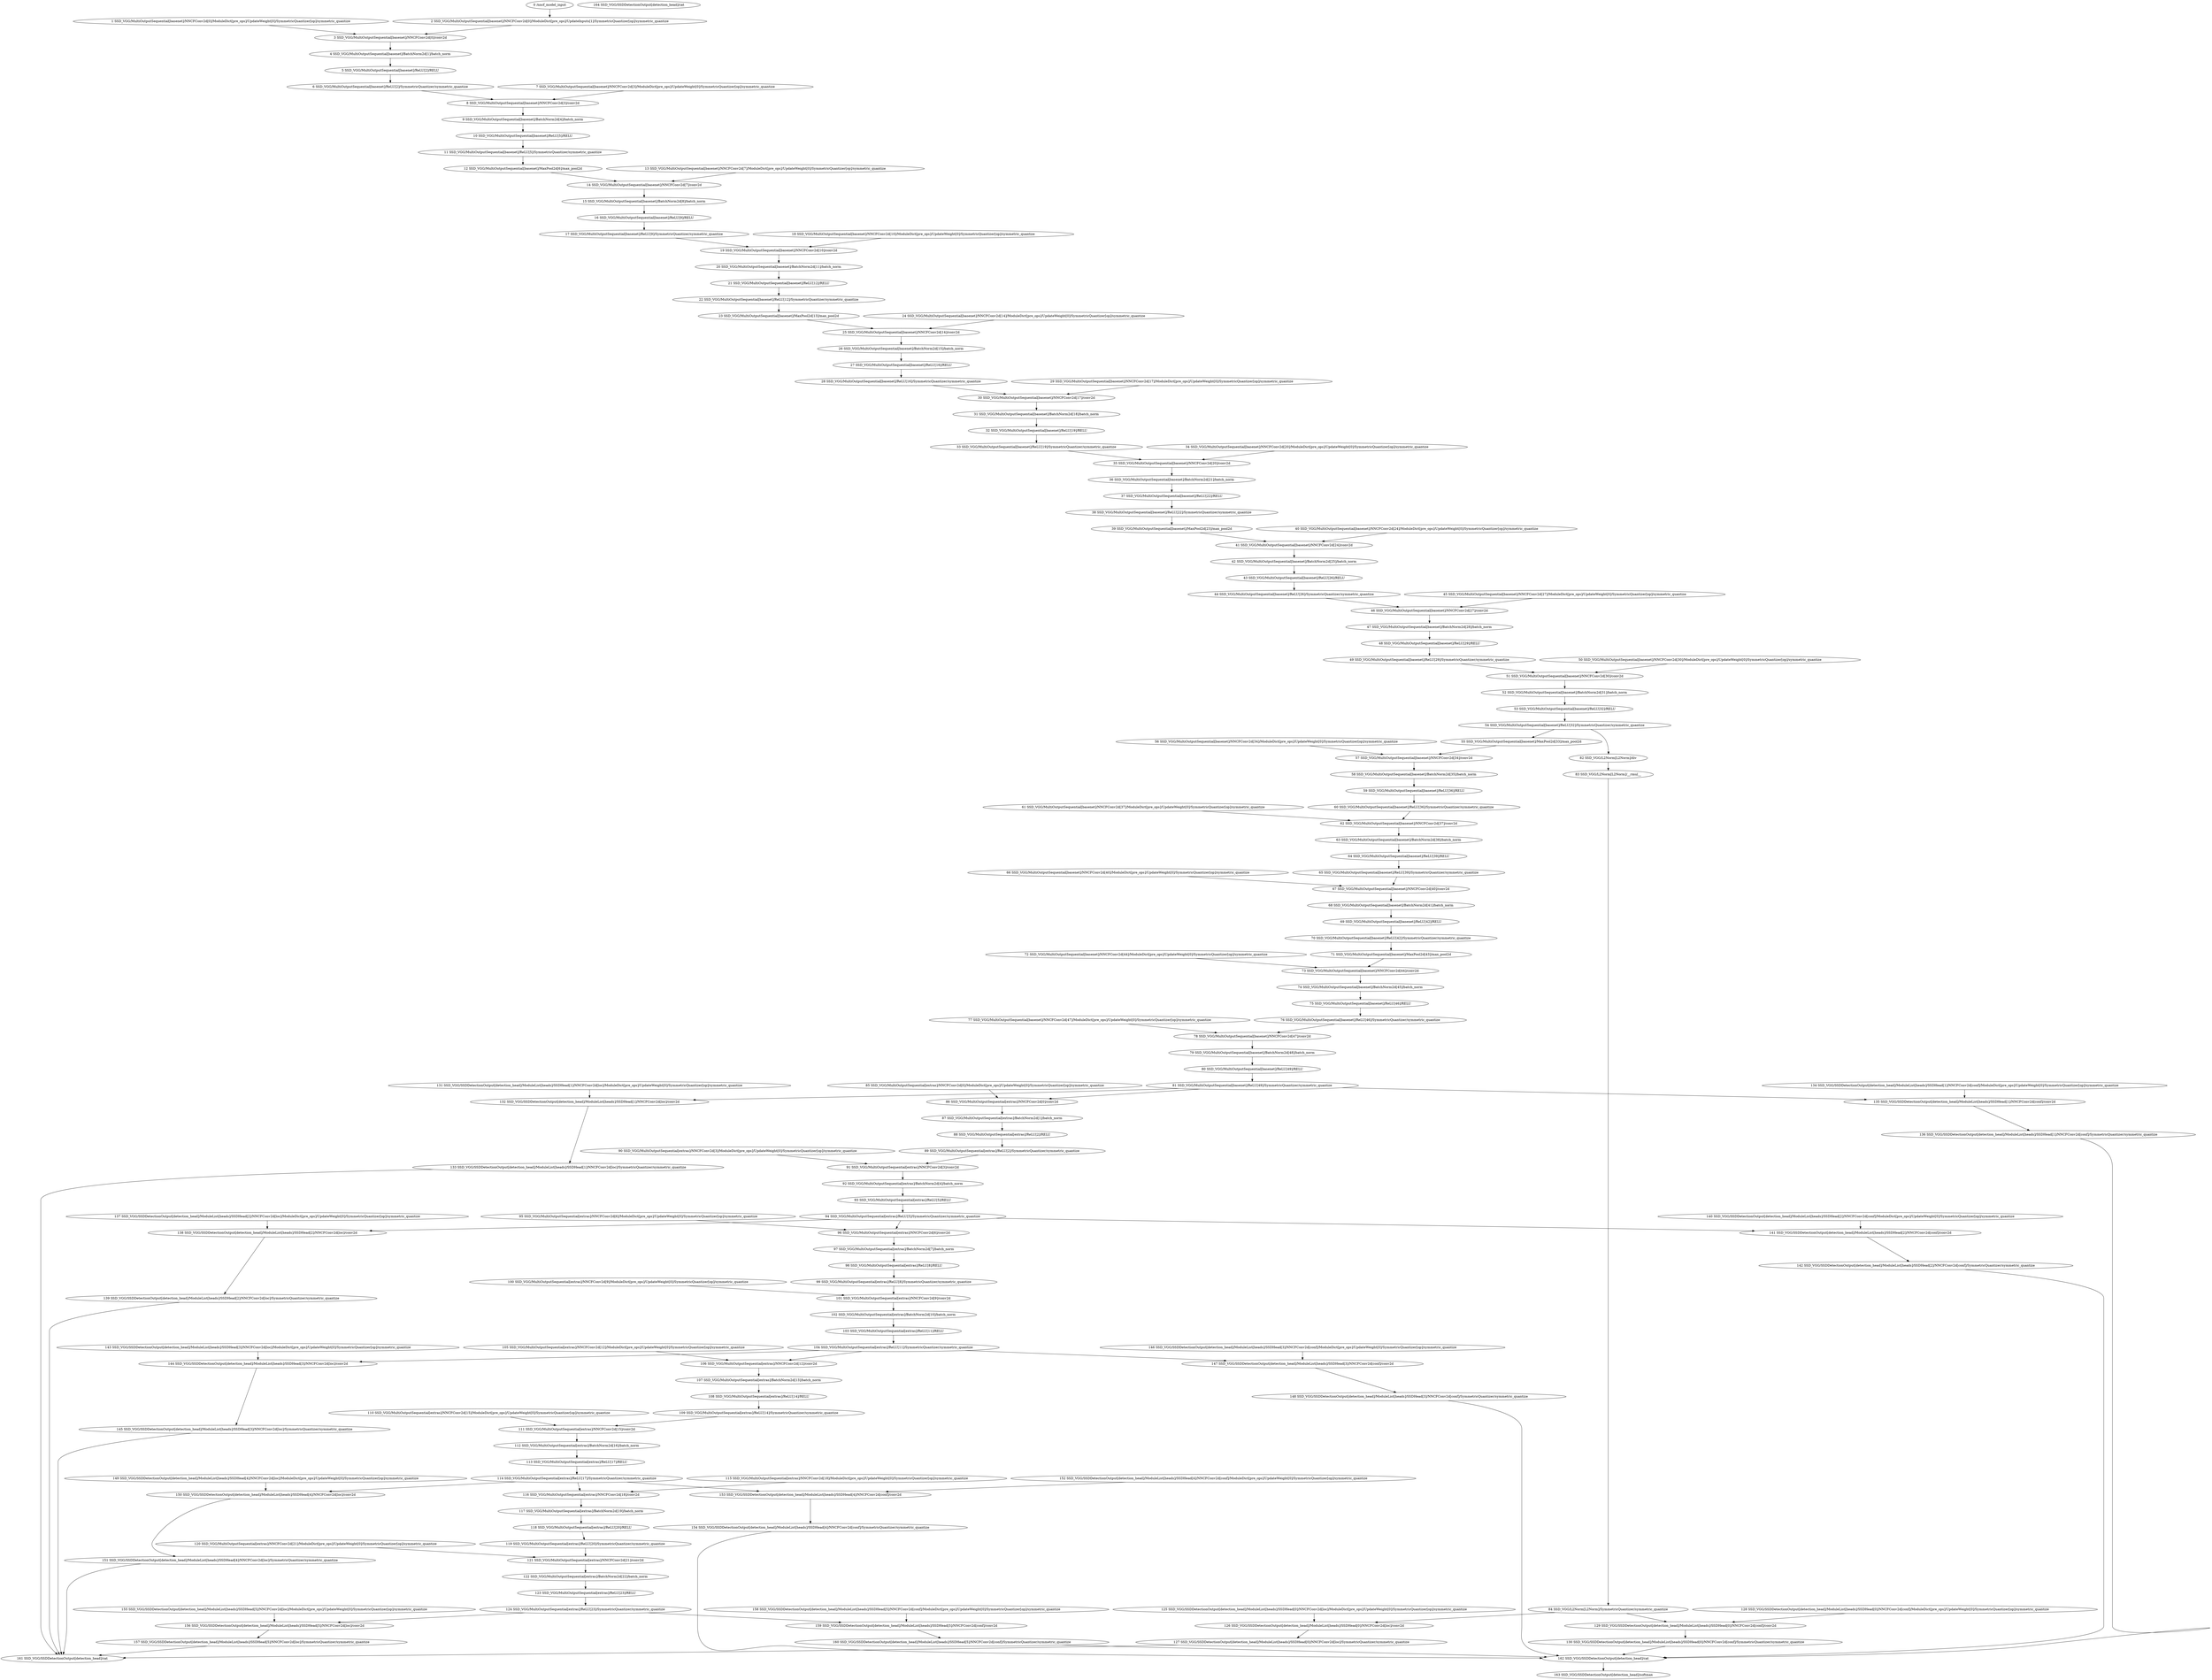 strict digraph  {
"0 /nncf_model_input" [id=0, scope="", type=nncf_model_input];
"1 SSD_VGG/MultiOutputSequential[basenet]/NNCFConv2d[0]/ModuleDict[pre_ops]/UpdateWeight[0]/SymmetricQuantizer[op]/symmetric_quantize" [id=1, scope="SSD_VGG/MultiOutputSequential[basenet]/NNCFConv2d[0]/ModuleDict[pre_ops]/UpdateWeight[0]/SymmetricQuantizer[op]", type=symmetric_quantize];
"2 SSD_VGG/MultiOutputSequential[basenet]/NNCFConv2d[0]/ModuleDict[pre_ops]/UpdateInputs[1]/SymmetricQuantizer[op]/symmetric_quantize" [id=2, scope="SSD_VGG/MultiOutputSequential[basenet]/NNCFConv2d[0]/ModuleDict[pre_ops]/UpdateInputs[1]/SymmetricQuantizer[op]", type=symmetric_quantize];
"3 SSD_VGG/MultiOutputSequential[basenet]/NNCFConv2d[0]/conv2d" [id=3, scope="SSD_VGG/MultiOutputSequential[basenet]/NNCFConv2d[0]", type=conv2d];
"4 SSD_VGG/MultiOutputSequential[basenet]/BatchNorm2d[1]/batch_norm" [id=4, scope="SSD_VGG/MultiOutputSequential[basenet]/BatchNorm2d[1]", type=batch_norm];
"5 SSD_VGG/MultiOutputSequential[basenet]/ReLU[2]/RELU" [id=5, scope="SSD_VGG/MultiOutputSequential[basenet]/ReLU[2]", type=RELU];
"6 SSD_VGG/MultiOutputSequential[basenet]/ReLU[2]/SymmetricQuantizer/symmetric_quantize" [id=6, scope="SSD_VGG/MultiOutputSequential[basenet]/ReLU[2]/SymmetricQuantizer", type=symmetric_quantize];
"7 SSD_VGG/MultiOutputSequential[basenet]/NNCFConv2d[3]/ModuleDict[pre_ops]/UpdateWeight[0]/SymmetricQuantizer[op]/symmetric_quantize" [id=7, scope="SSD_VGG/MultiOutputSequential[basenet]/NNCFConv2d[3]/ModuleDict[pre_ops]/UpdateWeight[0]/SymmetricQuantizer[op]", type=symmetric_quantize];
"8 SSD_VGG/MultiOutputSequential[basenet]/NNCFConv2d[3]/conv2d" [id=8, scope="SSD_VGG/MultiOutputSequential[basenet]/NNCFConv2d[3]", type=conv2d];
"9 SSD_VGG/MultiOutputSequential[basenet]/BatchNorm2d[4]/batch_norm" [id=9, scope="SSD_VGG/MultiOutputSequential[basenet]/BatchNorm2d[4]", type=batch_norm];
"10 SSD_VGG/MultiOutputSequential[basenet]/ReLU[5]/RELU" [id=10, scope="SSD_VGG/MultiOutputSequential[basenet]/ReLU[5]", type=RELU];
"11 SSD_VGG/MultiOutputSequential[basenet]/ReLU[5]/SymmetricQuantizer/symmetric_quantize" [id=11, scope="SSD_VGG/MultiOutputSequential[basenet]/ReLU[5]/SymmetricQuantizer", type=symmetric_quantize];
"12 SSD_VGG/MultiOutputSequential[basenet]/MaxPool2d[6]/max_pool2d" [id=12, scope="SSD_VGG/MultiOutputSequential[basenet]/MaxPool2d[6]", type=max_pool2d];
"13 SSD_VGG/MultiOutputSequential[basenet]/NNCFConv2d[7]/ModuleDict[pre_ops]/UpdateWeight[0]/SymmetricQuantizer[op]/symmetric_quantize" [id=13, scope="SSD_VGG/MultiOutputSequential[basenet]/NNCFConv2d[7]/ModuleDict[pre_ops]/UpdateWeight[0]/SymmetricQuantizer[op]", type=symmetric_quantize];
"14 SSD_VGG/MultiOutputSequential[basenet]/NNCFConv2d[7]/conv2d" [id=14, scope="SSD_VGG/MultiOutputSequential[basenet]/NNCFConv2d[7]", type=conv2d];
"15 SSD_VGG/MultiOutputSequential[basenet]/BatchNorm2d[8]/batch_norm" [id=15, scope="SSD_VGG/MultiOutputSequential[basenet]/BatchNorm2d[8]", type=batch_norm];
"16 SSD_VGG/MultiOutputSequential[basenet]/ReLU[9]/RELU" [id=16, scope="SSD_VGG/MultiOutputSequential[basenet]/ReLU[9]", type=RELU];
"17 SSD_VGG/MultiOutputSequential[basenet]/ReLU[9]/SymmetricQuantizer/symmetric_quantize" [id=17, scope="SSD_VGG/MultiOutputSequential[basenet]/ReLU[9]/SymmetricQuantizer", type=symmetric_quantize];
"18 SSD_VGG/MultiOutputSequential[basenet]/NNCFConv2d[10]/ModuleDict[pre_ops]/UpdateWeight[0]/SymmetricQuantizer[op]/symmetric_quantize" [id=18, scope="SSD_VGG/MultiOutputSequential[basenet]/NNCFConv2d[10]/ModuleDict[pre_ops]/UpdateWeight[0]/SymmetricQuantizer[op]", type=symmetric_quantize];
"19 SSD_VGG/MultiOutputSequential[basenet]/NNCFConv2d[10]/conv2d" [id=19, scope="SSD_VGG/MultiOutputSequential[basenet]/NNCFConv2d[10]", type=conv2d];
"20 SSD_VGG/MultiOutputSequential[basenet]/BatchNorm2d[11]/batch_norm" [id=20, scope="SSD_VGG/MultiOutputSequential[basenet]/BatchNorm2d[11]", type=batch_norm];
"21 SSD_VGG/MultiOutputSequential[basenet]/ReLU[12]/RELU" [id=21, scope="SSD_VGG/MultiOutputSequential[basenet]/ReLU[12]", type=RELU];
"22 SSD_VGG/MultiOutputSequential[basenet]/ReLU[12]/SymmetricQuantizer/symmetric_quantize" [id=22, scope="SSD_VGG/MultiOutputSequential[basenet]/ReLU[12]/SymmetricQuantizer", type=symmetric_quantize];
"23 SSD_VGG/MultiOutputSequential[basenet]/MaxPool2d[13]/max_pool2d" [id=23, scope="SSD_VGG/MultiOutputSequential[basenet]/MaxPool2d[13]", type=max_pool2d];
"24 SSD_VGG/MultiOutputSequential[basenet]/NNCFConv2d[14]/ModuleDict[pre_ops]/UpdateWeight[0]/SymmetricQuantizer[op]/symmetric_quantize" [id=24, scope="SSD_VGG/MultiOutputSequential[basenet]/NNCFConv2d[14]/ModuleDict[pre_ops]/UpdateWeight[0]/SymmetricQuantizer[op]", type=symmetric_quantize];
"25 SSD_VGG/MultiOutputSequential[basenet]/NNCFConv2d[14]/conv2d" [id=25, scope="SSD_VGG/MultiOutputSequential[basenet]/NNCFConv2d[14]", type=conv2d];
"26 SSD_VGG/MultiOutputSequential[basenet]/BatchNorm2d[15]/batch_norm" [id=26, scope="SSD_VGG/MultiOutputSequential[basenet]/BatchNorm2d[15]", type=batch_norm];
"27 SSD_VGG/MultiOutputSequential[basenet]/ReLU[16]/RELU" [id=27, scope="SSD_VGG/MultiOutputSequential[basenet]/ReLU[16]", type=RELU];
"28 SSD_VGG/MultiOutputSequential[basenet]/ReLU[16]/SymmetricQuantizer/symmetric_quantize" [id=28, scope="SSD_VGG/MultiOutputSequential[basenet]/ReLU[16]/SymmetricQuantizer", type=symmetric_quantize];
"29 SSD_VGG/MultiOutputSequential[basenet]/NNCFConv2d[17]/ModuleDict[pre_ops]/UpdateWeight[0]/SymmetricQuantizer[op]/symmetric_quantize" [id=29, scope="SSD_VGG/MultiOutputSequential[basenet]/NNCFConv2d[17]/ModuleDict[pre_ops]/UpdateWeight[0]/SymmetricQuantizer[op]", type=symmetric_quantize];
"30 SSD_VGG/MultiOutputSequential[basenet]/NNCFConv2d[17]/conv2d" [id=30, scope="SSD_VGG/MultiOutputSequential[basenet]/NNCFConv2d[17]", type=conv2d];
"31 SSD_VGG/MultiOutputSequential[basenet]/BatchNorm2d[18]/batch_norm" [id=31, scope="SSD_VGG/MultiOutputSequential[basenet]/BatchNorm2d[18]", type=batch_norm];
"32 SSD_VGG/MultiOutputSequential[basenet]/ReLU[19]/RELU" [id=32, scope="SSD_VGG/MultiOutputSequential[basenet]/ReLU[19]", type=RELU];
"33 SSD_VGG/MultiOutputSequential[basenet]/ReLU[19]/SymmetricQuantizer/symmetric_quantize" [id=33, scope="SSD_VGG/MultiOutputSequential[basenet]/ReLU[19]/SymmetricQuantizer", type=symmetric_quantize];
"34 SSD_VGG/MultiOutputSequential[basenet]/NNCFConv2d[20]/ModuleDict[pre_ops]/UpdateWeight[0]/SymmetricQuantizer[op]/symmetric_quantize" [id=34, scope="SSD_VGG/MultiOutputSequential[basenet]/NNCFConv2d[20]/ModuleDict[pre_ops]/UpdateWeight[0]/SymmetricQuantizer[op]", type=symmetric_quantize];
"35 SSD_VGG/MultiOutputSequential[basenet]/NNCFConv2d[20]/conv2d" [id=35, scope="SSD_VGG/MultiOutputSequential[basenet]/NNCFConv2d[20]", type=conv2d];
"36 SSD_VGG/MultiOutputSequential[basenet]/BatchNorm2d[21]/batch_norm" [id=36, scope="SSD_VGG/MultiOutputSequential[basenet]/BatchNorm2d[21]", type=batch_norm];
"37 SSD_VGG/MultiOutputSequential[basenet]/ReLU[22]/RELU" [id=37, scope="SSD_VGG/MultiOutputSequential[basenet]/ReLU[22]", type=RELU];
"38 SSD_VGG/MultiOutputSequential[basenet]/ReLU[22]/SymmetricQuantizer/symmetric_quantize" [id=38, scope="SSD_VGG/MultiOutputSequential[basenet]/ReLU[22]/SymmetricQuantizer", type=symmetric_quantize];
"39 SSD_VGG/MultiOutputSequential[basenet]/MaxPool2d[23]/max_pool2d" [id=39, scope="SSD_VGG/MultiOutputSequential[basenet]/MaxPool2d[23]", type=max_pool2d];
"40 SSD_VGG/MultiOutputSequential[basenet]/NNCFConv2d[24]/ModuleDict[pre_ops]/UpdateWeight[0]/SymmetricQuantizer[op]/symmetric_quantize" [id=40, scope="SSD_VGG/MultiOutputSequential[basenet]/NNCFConv2d[24]/ModuleDict[pre_ops]/UpdateWeight[0]/SymmetricQuantizer[op]", type=symmetric_quantize];
"41 SSD_VGG/MultiOutputSequential[basenet]/NNCFConv2d[24]/conv2d" [id=41, scope="SSD_VGG/MultiOutputSequential[basenet]/NNCFConv2d[24]", type=conv2d];
"42 SSD_VGG/MultiOutputSequential[basenet]/BatchNorm2d[25]/batch_norm" [id=42, scope="SSD_VGG/MultiOutputSequential[basenet]/BatchNorm2d[25]", type=batch_norm];
"43 SSD_VGG/MultiOutputSequential[basenet]/ReLU[26]/RELU" [id=43, scope="SSD_VGG/MultiOutputSequential[basenet]/ReLU[26]", type=RELU];
"44 SSD_VGG/MultiOutputSequential[basenet]/ReLU[26]/SymmetricQuantizer/symmetric_quantize" [id=44, scope="SSD_VGG/MultiOutputSequential[basenet]/ReLU[26]/SymmetricQuantizer", type=symmetric_quantize];
"45 SSD_VGG/MultiOutputSequential[basenet]/NNCFConv2d[27]/ModuleDict[pre_ops]/UpdateWeight[0]/SymmetricQuantizer[op]/symmetric_quantize" [id=45, scope="SSD_VGG/MultiOutputSequential[basenet]/NNCFConv2d[27]/ModuleDict[pre_ops]/UpdateWeight[0]/SymmetricQuantizer[op]", type=symmetric_quantize];
"46 SSD_VGG/MultiOutputSequential[basenet]/NNCFConv2d[27]/conv2d" [id=46, scope="SSD_VGG/MultiOutputSequential[basenet]/NNCFConv2d[27]", type=conv2d];
"47 SSD_VGG/MultiOutputSequential[basenet]/BatchNorm2d[28]/batch_norm" [id=47, scope="SSD_VGG/MultiOutputSequential[basenet]/BatchNorm2d[28]", type=batch_norm];
"48 SSD_VGG/MultiOutputSequential[basenet]/ReLU[29]/RELU" [id=48, scope="SSD_VGG/MultiOutputSequential[basenet]/ReLU[29]", type=RELU];
"49 SSD_VGG/MultiOutputSequential[basenet]/ReLU[29]/SymmetricQuantizer/symmetric_quantize" [id=49, scope="SSD_VGG/MultiOutputSequential[basenet]/ReLU[29]/SymmetricQuantizer", type=symmetric_quantize];
"50 SSD_VGG/MultiOutputSequential[basenet]/NNCFConv2d[30]/ModuleDict[pre_ops]/UpdateWeight[0]/SymmetricQuantizer[op]/symmetric_quantize" [id=50, scope="SSD_VGG/MultiOutputSequential[basenet]/NNCFConv2d[30]/ModuleDict[pre_ops]/UpdateWeight[0]/SymmetricQuantizer[op]", type=symmetric_quantize];
"51 SSD_VGG/MultiOutputSequential[basenet]/NNCFConv2d[30]/conv2d" [id=51, scope="SSD_VGG/MultiOutputSequential[basenet]/NNCFConv2d[30]", type=conv2d];
"52 SSD_VGG/MultiOutputSequential[basenet]/BatchNorm2d[31]/batch_norm" [id=52, scope="SSD_VGG/MultiOutputSequential[basenet]/BatchNorm2d[31]", type=batch_norm];
"53 SSD_VGG/MultiOutputSequential[basenet]/ReLU[32]/RELU" [id=53, scope="SSD_VGG/MultiOutputSequential[basenet]/ReLU[32]", type=RELU];
"54 SSD_VGG/MultiOutputSequential[basenet]/ReLU[32]/SymmetricQuantizer/symmetric_quantize" [id=54, scope="SSD_VGG/MultiOutputSequential[basenet]/ReLU[32]/SymmetricQuantizer", type=symmetric_quantize];
"55 SSD_VGG/MultiOutputSequential[basenet]/MaxPool2d[33]/max_pool2d" [id=55, scope="SSD_VGG/MultiOutputSequential[basenet]/MaxPool2d[33]", type=max_pool2d];
"56 SSD_VGG/MultiOutputSequential[basenet]/NNCFConv2d[34]/ModuleDict[pre_ops]/UpdateWeight[0]/SymmetricQuantizer[op]/symmetric_quantize" [id=56, scope="SSD_VGG/MultiOutputSequential[basenet]/NNCFConv2d[34]/ModuleDict[pre_ops]/UpdateWeight[0]/SymmetricQuantizer[op]", type=symmetric_quantize];
"57 SSD_VGG/MultiOutputSequential[basenet]/NNCFConv2d[34]/conv2d" [id=57, scope="SSD_VGG/MultiOutputSequential[basenet]/NNCFConv2d[34]", type=conv2d];
"58 SSD_VGG/MultiOutputSequential[basenet]/BatchNorm2d[35]/batch_norm" [id=58, scope="SSD_VGG/MultiOutputSequential[basenet]/BatchNorm2d[35]", type=batch_norm];
"59 SSD_VGG/MultiOutputSequential[basenet]/ReLU[36]/RELU" [id=59, scope="SSD_VGG/MultiOutputSequential[basenet]/ReLU[36]", type=RELU];
"60 SSD_VGG/MultiOutputSequential[basenet]/ReLU[36]/SymmetricQuantizer/symmetric_quantize" [id=60, scope="SSD_VGG/MultiOutputSequential[basenet]/ReLU[36]/SymmetricQuantizer", type=symmetric_quantize];
"61 SSD_VGG/MultiOutputSequential[basenet]/NNCFConv2d[37]/ModuleDict[pre_ops]/UpdateWeight[0]/SymmetricQuantizer[op]/symmetric_quantize" [id=61, scope="SSD_VGG/MultiOutputSequential[basenet]/NNCFConv2d[37]/ModuleDict[pre_ops]/UpdateWeight[0]/SymmetricQuantizer[op]", type=symmetric_quantize];
"62 SSD_VGG/MultiOutputSequential[basenet]/NNCFConv2d[37]/conv2d" [id=62, scope="SSD_VGG/MultiOutputSequential[basenet]/NNCFConv2d[37]", type=conv2d];
"63 SSD_VGG/MultiOutputSequential[basenet]/BatchNorm2d[38]/batch_norm" [id=63, scope="SSD_VGG/MultiOutputSequential[basenet]/BatchNorm2d[38]", type=batch_norm];
"64 SSD_VGG/MultiOutputSequential[basenet]/ReLU[39]/RELU" [id=64, scope="SSD_VGG/MultiOutputSequential[basenet]/ReLU[39]", type=RELU];
"65 SSD_VGG/MultiOutputSequential[basenet]/ReLU[39]/SymmetricQuantizer/symmetric_quantize" [id=65, scope="SSD_VGG/MultiOutputSequential[basenet]/ReLU[39]/SymmetricQuantizer", type=symmetric_quantize];
"66 SSD_VGG/MultiOutputSequential[basenet]/NNCFConv2d[40]/ModuleDict[pre_ops]/UpdateWeight[0]/SymmetricQuantizer[op]/symmetric_quantize" [id=66, scope="SSD_VGG/MultiOutputSequential[basenet]/NNCFConv2d[40]/ModuleDict[pre_ops]/UpdateWeight[0]/SymmetricQuantizer[op]", type=symmetric_quantize];
"67 SSD_VGG/MultiOutputSequential[basenet]/NNCFConv2d[40]/conv2d" [id=67, scope="SSD_VGG/MultiOutputSequential[basenet]/NNCFConv2d[40]", type=conv2d];
"68 SSD_VGG/MultiOutputSequential[basenet]/BatchNorm2d[41]/batch_norm" [id=68, scope="SSD_VGG/MultiOutputSequential[basenet]/BatchNorm2d[41]", type=batch_norm];
"69 SSD_VGG/MultiOutputSequential[basenet]/ReLU[42]/RELU" [id=69, scope="SSD_VGG/MultiOutputSequential[basenet]/ReLU[42]", type=RELU];
"70 SSD_VGG/MultiOutputSequential[basenet]/ReLU[42]/SymmetricQuantizer/symmetric_quantize" [id=70, scope="SSD_VGG/MultiOutputSequential[basenet]/ReLU[42]/SymmetricQuantizer", type=symmetric_quantize];
"71 SSD_VGG/MultiOutputSequential[basenet]/MaxPool2d[43]/max_pool2d" [id=71, scope="SSD_VGG/MultiOutputSequential[basenet]/MaxPool2d[43]", type=max_pool2d];
"72 SSD_VGG/MultiOutputSequential[basenet]/NNCFConv2d[44]/ModuleDict[pre_ops]/UpdateWeight[0]/SymmetricQuantizer[op]/symmetric_quantize" [id=72, scope="SSD_VGG/MultiOutputSequential[basenet]/NNCFConv2d[44]/ModuleDict[pre_ops]/UpdateWeight[0]/SymmetricQuantizer[op]", type=symmetric_quantize];
"73 SSD_VGG/MultiOutputSequential[basenet]/NNCFConv2d[44]/conv2d" [id=73, scope="SSD_VGG/MultiOutputSequential[basenet]/NNCFConv2d[44]", type=conv2d];
"74 SSD_VGG/MultiOutputSequential[basenet]/BatchNorm2d[45]/batch_norm" [id=74, scope="SSD_VGG/MultiOutputSequential[basenet]/BatchNorm2d[45]", type=batch_norm];
"75 SSD_VGG/MultiOutputSequential[basenet]/ReLU[46]/RELU" [id=75, scope="SSD_VGG/MultiOutputSequential[basenet]/ReLU[46]", type=RELU];
"76 SSD_VGG/MultiOutputSequential[basenet]/ReLU[46]/SymmetricQuantizer/symmetric_quantize" [id=76, scope="SSD_VGG/MultiOutputSequential[basenet]/ReLU[46]/SymmetricQuantizer", type=symmetric_quantize];
"77 SSD_VGG/MultiOutputSequential[basenet]/NNCFConv2d[47]/ModuleDict[pre_ops]/UpdateWeight[0]/SymmetricQuantizer[op]/symmetric_quantize" [id=77, scope="SSD_VGG/MultiOutputSequential[basenet]/NNCFConv2d[47]/ModuleDict[pre_ops]/UpdateWeight[0]/SymmetricQuantizer[op]", type=symmetric_quantize];
"78 SSD_VGG/MultiOutputSequential[basenet]/NNCFConv2d[47]/conv2d" [id=78, scope="SSD_VGG/MultiOutputSequential[basenet]/NNCFConv2d[47]", type=conv2d];
"79 SSD_VGG/MultiOutputSequential[basenet]/BatchNorm2d[48]/batch_norm" [id=79, scope="SSD_VGG/MultiOutputSequential[basenet]/BatchNorm2d[48]", type=batch_norm];
"80 SSD_VGG/MultiOutputSequential[basenet]/ReLU[49]/RELU" [id=80, scope="SSD_VGG/MultiOutputSequential[basenet]/ReLU[49]", type=RELU];
"81 SSD_VGG/MultiOutputSequential[basenet]/ReLU[49]/SymmetricQuantizer/symmetric_quantize" [id=81, scope="SSD_VGG/MultiOutputSequential[basenet]/ReLU[49]/SymmetricQuantizer", type=symmetric_quantize];
"82 SSD_VGG/L2Norm[L2Norm]/div" [id=82, scope="SSD_VGG/L2Norm[L2Norm]", type=div];
"83 SSD_VGG/L2Norm[L2Norm]/__rmul__" [id=83, scope="SSD_VGG/L2Norm[L2Norm]", type=__rmul__];
"84 SSD_VGG/L2Norm[L2Norm]/SymmetricQuantizer/symmetric_quantize" [id=84, scope="SSD_VGG/L2Norm[L2Norm]/SymmetricQuantizer", type=symmetric_quantize];
"85 SSD_VGG/MultiOutputSequential[extras]/NNCFConv2d[0]/ModuleDict[pre_ops]/UpdateWeight[0]/SymmetricQuantizer[op]/symmetric_quantize" [id=85, scope="SSD_VGG/MultiOutputSequential[extras]/NNCFConv2d[0]/ModuleDict[pre_ops]/UpdateWeight[0]/SymmetricQuantizer[op]", type=symmetric_quantize];
"86 SSD_VGG/MultiOutputSequential[extras]/NNCFConv2d[0]/conv2d" [id=86, scope="SSD_VGG/MultiOutputSequential[extras]/NNCFConv2d[0]", type=conv2d];
"87 SSD_VGG/MultiOutputSequential[extras]/BatchNorm2d[1]/batch_norm" [id=87, scope="SSD_VGG/MultiOutputSequential[extras]/BatchNorm2d[1]", type=batch_norm];
"88 SSD_VGG/MultiOutputSequential[extras]/ReLU[2]/RELU" [id=88, scope="SSD_VGG/MultiOutputSequential[extras]/ReLU[2]", type=RELU];
"89 SSD_VGG/MultiOutputSequential[extras]/ReLU[2]/SymmetricQuantizer/symmetric_quantize" [id=89, scope="SSD_VGG/MultiOutputSequential[extras]/ReLU[2]/SymmetricQuantizer", type=symmetric_quantize];
"90 SSD_VGG/MultiOutputSequential[extras]/NNCFConv2d[3]/ModuleDict[pre_ops]/UpdateWeight[0]/SymmetricQuantizer[op]/symmetric_quantize" [id=90, scope="SSD_VGG/MultiOutputSequential[extras]/NNCFConv2d[3]/ModuleDict[pre_ops]/UpdateWeight[0]/SymmetricQuantizer[op]", type=symmetric_quantize];
"91 SSD_VGG/MultiOutputSequential[extras]/NNCFConv2d[3]/conv2d" [id=91, scope="SSD_VGG/MultiOutputSequential[extras]/NNCFConv2d[3]", type=conv2d];
"92 SSD_VGG/MultiOutputSequential[extras]/BatchNorm2d[4]/batch_norm" [id=92, scope="SSD_VGG/MultiOutputSequential[extras]/BatchNorm2d[4]", type=batch_norm];
"93 SSD_VGG/MultiOutputSequential[extras]/ReLU[5]/RELU" [id=93, scope="SSD_VGG/MultiOutputSequential[extras]/ReLU[5]", type=RELU];
"94 SSD_VGG/MultiOutputSequential[extras]/ReLU[5]/SymmetricQuantizer/symmetric_quantize" [id=94, scope="SSD_VGG/MultiOutputSequential[extras]/ReLU[5]/SymmetricQuantizer", type=symmetric_quantize];
"95 SSD_VGG/MultiOutputSequential[extras]/NNCFConv2d[6]/ModuleDict[pre_ops]/UpdateWeight[0]/SymmetricQuantizer[op]/symmetric_quantize" [id=95, scope="SSD_VGG/MultiOutputSequential[extras]/NNCFConv2d[6]/ModuleDict[pre_ops]/UpdateWeight[0]/SymmetricQuantizer[op]", type=symmetric_quantize];
"96 SSD_VGG/MultiOutputSequential[extras]/NNCFConv2d[6]/conv2d" [id=96, scope="SSD_VGG/MultiOutputSequential[extras]/NNCFConv2d[6]", type=conv2d];
"97 SSD_VGG/MultiOutputSequential[extras]/BatchNorm2d[7]/batch_norm" [id=97, scope="SSD_VGG/MultiOutputSequential[extras]/BatchNorm2d[7]", type=batch_norm];
"98 SSD_VGG/MultiOutputSequential[extras]/ReLU[8]/RELU" [id=98, scope="SSD_VGG/MultiOutputSequential[extras]/ReLU[8]", type=RELU];
"99 SSD_VGG/MultiOutputSequential[extras]/ReLU[8]/SymmetricQuantizer/symmetric_quantize" [id=99, scope="SSD_VGG/MultiOutputSequential[extras]/ReLU[8]/SymmetricQuantizer", type=symmetric_quantize];
"100 SSD_VGG/MultiOutputSequential[extras]/NNCFConv2d[9]/ModuleDict[pre_ops]/UpdateWeight[0]/SymmetricQuantizer[op]/symmetric_quantize" [id=100, scope="SSD_VGG/MultiOutputSequential[extras]/NNCFConv2d[9]/ModuleDict[pre_ops]/UpdateWeight[0]/SymmetricQuantizer[op]", type=symmetric_quantize];
"101 SSD_VGG/MultiOutputSequential[extras]/NNCFConv2d[9]/conv2d" [id=101, scope="SSD_VGG/MultiOutputSequential[extras]/NNCFConv2d[9]", type=conv2d];
"102 SSD_VGG/MultiOutputSequential[extras]/BatchNorm2d[10]/batch_norm" [id=102, scope="SSD_VGG/MultiOutputSequential[extras]/BatchNorm2d[10]", type=batch_norm];
"103 SSD_VGG/MultiOutputSequential[extras]/ReLU[11]/RELU" [id=103, scope="SSD_VGG/MultiOutputSequential[extras]/ReLU[11]", type=RELU];
"104 SSD_VGG/MultiOutputSequential[extras]/ReLU[11]/SymmetricQuantizer/symmetric_quantize" [id=104, scope="SSD_VGG/MultiOutputSequential[extras]/ReLU[11]/SymmetricQuantizer", type=symmetric_quantize];
"105 SSD_VGG/MultiOutputSequential[extras]/NNCFConv2d[12]/ModuleDict[pre_ops]/UpdateWeight[0]/SymmetricQuantizer[op]/symmetric_quantize" [id=105, scope="SSD_VGG/MultiOutputSequential[extras]/NNCFConv2d[12]/ModuleDict[pre_ops]/UpdateWeight[0]/SymmetricQuantizer[op]", type=symmetric_quantize];
"106 SSD_VGG/MultiOutputSequential[extras]/NNCFConv2d[12]/conv2d" [id=106, scope="SSD_VGG/MultiOutputSequential[extras]/NNCFConv2d[12]", type=conv2d];
"107 SSD_VGG/MultiOutputSequential[extras]/BatchNorm2d[13]/batch_norm" [id=107, scope="SSD_VGG/MultiOutputSequential[extras]/BatchNorm2d[13]", type=batch_norm];
"108 SSD_VGG/MultiOutputSequential[extras]/ReLU[14]/RELU" [id=108, scope="SSD_VGG/MultiOutputSequential[extras]/ReLU[14]", type=RELU];
"109 SSD_VGG/MultiOutputSequential[extras]/ReLU[14]/SymmetricQuantizer/symmetric_quantize" [id=109, scope="SSD_VGG/MultiOutputSequential[extras]/ReLU[14]/SymmetricQuantizer", type=symmetric_quantize];
"110 SSD_VGG/MultiOutputSequential[extras]/NNCFConv2d[15]/ModuleDict[pre_ops]/UpdateWeight[0]/SymmetricQuantizer[op]/symmetric_quantize" [id=110, scope="SSD_VGG/MultiOutputSequential[extras]/NNCFConv2d[15]/ModuleDict[pre_ops]/UpdateWeight[0]/SymmetricQuantizer[op]", type=symmetric_quantize];
"111 SSD_VGG/MultiOutputSequential[extras]/NNCFConv2d[15]/conv2d" [id=111, scope="SSD_VGG/MultiOutputSequential[extras]/NNCFConv2d[15]", type=conv2d];
"112 SSD_VGG/MultiOutputSequential[extras]/BatchNorm2d[16]/batch_norm" [id=112, scope="SSD_VGG/MultiOutputSequential[extras]/BatchNorm2d[16]", type=batch_norm];
"113 SSD_VGG/MultiOutputSequential[extras]/ReLU[17]/RELU" [id=113, scope="SSD_VGG/MultiOutputSequential[extras]/ReLU[17]", type=RELU];
"114 SSD_VGG/MultiOutputSequential[extras]/ReLU[17]/SymmetricQuantizer/symmetric_quantize" [id=114, scope="SSD_VGG/MultiOutputSequential[extras]/ReLU[17]/SymmetricQuantizer", type=symmetric_quantize];
"115 SSD_VGG/MultiOutputSequential[extras]/NNCFConv2d[18]/ModuleDict[pre_ops]/UpdateWeight[0]/SymmetricQuantizer[op]/symmetric_quantize" [id=115, scope="SSD_VGG/MultiOutputSequential[extras]/NNCFConv2d[18]/ModuleDict[pre_ops]/UpdateWeight[0]/SymmetricQuantizer[op]", type=symmetric_quantize];
"116 SSD_VGG/MultiOutputSequential[extras]/NNCFConv2d[18]/conv2d" [id=116, scope="SSD_VGG/MultiOutputSequential[extras]/NNCFConv2d[18]", type=conv2d];
"117 SSD_VGG/MultiOutputSequential[extras]/BatchNorm2d[19]/batch_norm" [id=117, scope="SSD_VGG/MultiOutputSequential[extras]/BatchNorm2d[19]", type=batch_norm];
"118 SSD_VGG/MultiOutputSequential[extras]/ReLU[20]/RELU" [id=118, scope="SSD_VGG/MultiOutputSequential[extras]/ReLU[20]", type=RELU];
"119 SSD_VGG/MultiOutputSequential[extras]/ReLU[20]/SymmetricQuantizer/symmetric_quantize" [id=119, scope="SSD_VGG/MultiOutputSequential[extras]/ReLU[20]/SymmetricQuantizer", type=symmetric_quantize];
"120 SSD_VGG/MultiOutputSequential[extras]/NNCFConv2d[21]/ModuleDict[pre_ops]/UpdateWeight[0]/SymmetricQuantizer[op]/symmetric_quantize" [id=120, scope="SSD_VGG/MultiOutputSequential[extras]/NNCFConv2d[21]/ModuleDict[pre_ops]/UpdateWeight[0]/SymmetricQuantizer[op]", type=symmetric_quantize];
"121 SSD_VGG/MultiOutputSequential[extras]/NNCFConv2d[21]/conv2d" [id=121, scope="SSD_VGG/MultiOutputSequential[extras]/NNCFConv2d[21]", type=conv2d];
"122 SSD_VGG/MultiOutputSequential[extras]/BatchNorm2d[22]/batch_norm" [id=122, scope="SSD_VGG/MultiOutputSequential[extras]/BatchNorm2d[22]", type=batch_norm];
"123 SSD_VGG/MultiOutputSequential[extras]/ReLU[23]/RELU" [id=123, scope="SSD_VGG/MultiOutputSequential[extras]/ReLU[23]", type=RELU];
"124 SSD_VGG/MultiOutputSequential[extras]/ReLU[23]/SymmetricQuantizer/symmetric_quantize" [id=124, scope="SSD_VGG/MultiOutputSequential[extras]/ReLU[23]/SymmetricQuantizer", type=symmetric_quantize];
"125 SSD_VGG/SSDDetectionOutput[detection_head]/ModuleList[heads]/SSDHead[0]/NNCFConv2d[loc]/ModuleDict[pre_ops]/UpdateWeight[0]/SymmetricQuantizer[op]/symmetric_quantize" [id=125, scope="SSD_VGG/SSDDetectionOutput[detection_head]/ModuleList[heads]/SSDHead[0]/NNCFConv2d[loc]/ModuleDict[pre_ops]/UpdateWeight[0]/SymmetricQuantizer[op]", type=symmetric_quantize];
"126 SSD_VGG/SSDDetectionOutput[detection_head]/ModuleList[heads]/SSDHead[0]/NNCFConv2d[loc]/conv2d" [id=126, scope="SSD_VGG/SSDDetectionOutput[detection_head]/ModuleList[heads]/SSDHead[0]/NNCFConv2d[loc]", type=conv2d];
"127 SSD_VGG/SSDDetectionOutput[detection_head]/ModuleList[heads]/SSDHead[0]/NNCFConv2d[loc]/SymmetricQuantizer/symmetric_quantize" [id=127, scope="SSD_VGG/SSDDetectionOutput[detection_head]/ModuleList[heads]/SSDHead[0]/NNCFConv2d[loc]/SymmetricQuantizer", type=symmetric_quantize];
"128 SSD_VGG/SSDDetectionOutput[detection_head]/ModuleList[heads]/SSDHead[0]/NNCFConv2d[conf]/ModuleDict[pre_ops]/UpdateWeight[0]/SymmetricQuantizer[op]/symmetric_quantize" [id=128, scope="SSD_VGG/SSDDetectionOutput[detection_head]/ModuleList[heads]/SSDHead[0]/NNCFConv2d[conf]/ModuleDict[pre_ops]/UpdateWeight[0]/SymmetricQuantizer[op]", type=symmetric_quantize];
"129 SSD_VGG/SSDDetectionOutput[detection_head]/ModuleList[heads]/SSDHead[0]/NNCFConv2d[conf]/conv2d" [id=129, scope="SSD_VGG/SSDDetectionOutput[detection_head]/ModuleList[heads]/SSDHead[0]/NNCFConv2d[conf]", type=conv2d];
"130 SSD_VGG/SSDDetectionOutput[detection_head]/ModuleList[heads]/SSDHead[0]/NNCFConv2d[conf]/SymmetricQuantizer/symmetric_quantize" [id=130, scope="SSD_VGG/SSDDetectionOutput[detection_head]/ModuleList[heads]/SSDHead[0]/NNCFConv2d[conf]/SymmetricQuantizer", type=symmetric_quantize];
"131 SSD_VGG/SSDDetectionOutput[detection_head]/ModuleList[heads]/SSDHead[1]/NNCFConv2d[loc]/ModuleDict[pre_ops]/UpdateWeight[0]/SymmetricQuantizer[op]/symmetric_quantize" [id=131, scope="SSD_VGG/SSDDetectionOutput[detection_head]/ModuleList[heads]/SSDHead[1]/NNCFConv2d[loc]/ModuleDict[pre_ops]/UpdateWeight[0]/SymmetricQuantizer[op]", type=symmetric_quantize];
"132 SSD_VGG/SSDDetectionOutput[detection_head]/ModuleList[heads]/SSDHead[1]/NNCFConv2d[loc]/conv2d" [id=132, scope="SSD_VGG/SSDDetectionOutput[detection_head]/ModuleList[heads]/SSDHead[1]/NNCFConv2d[loc]", type=conv2d];
"133 SSD_VGG/SSDDetectionOutput[detection_head]/ModuleList[heads]/SSDHead[1]/NNCFConv2d[loc]/SymmetricQuantizer/symmetric_quantize" [id=133, scope="SSD_VGG/SSDDetectionOutput[detection_head]/ModuleList[heads]/SSDHead[1]/NNCFConv2d[loc]/SymmetricQuantizer", type=symmetric_quantize];
"134 SSD_VGG/SSDDetectionOutput[detection_head]/ModuleList[heads]/SSDHead[1]/NNCFConv2d[conf]/ModuleDict[pre_ops]/UpdateWeight[0]/SymmetricQuantizer[op]/symmetric_quantize" [id=134, scope="SSD_VGG/SSDDetectionOutput[detection_head]/ModuleList[heads]/SSDHead[1]/NNCFConv2d[conf]/ModuleDict[pre_ops]/UpdateWeight[0]/SymmetricQuantizer[op]", type=symmetric_quantize];
"135 SSD_VGG/SSDDetectionOutput[detection_head]/ModuleList[heads]/SSDHead[1]/NNCFConv2d[conf]/conv2d" [id=135, scope="SSD_VGG/SSDDetectionOutput[detection_head]/ModuleList[heads]/SSDHead[1]/NNCFConv2d[conf]", type=conv2d];
"136 SSD_VGG/SSDDetectionOutput[detection_head]/ModuleList[heads]/SSDHead[1]/NNCFConv2d[conf]/SymmetricQuantizer/symmetric_quantize" [id=136, scope="SSD_VGG/SSDDetectionOutput[detection_head]/ModuleList[heads]/SSDHead[1]/NNCFConv2d[conf]/SymmetricQuantizer", type=symmetric_quantize];
"137 SSD_VGG/SSDDetectionOutput[detection_head]/ModuleList[heads]/SSDHead[2]/NNCFConv2d[loc]/ModuleDict[pre_ops]/UpdateWeight[0]/SymmetricQuantizer[op]/symmetric_quantize" [id=137, scope="SSD_VGG/SSDDetectionOutput[detection_head]/ModuleList[heads]/SSDHead[2]/NNCFConv2d[loc]/ModuleDict[pre_ops]/UpdateWeight[0]/SymmetricQuantizer[op]", type=symmetric_quantize];
"138 SSD_VGG/SSDDetectionOutput[detection_head]/ModuleList[heads]/SSDHead[2]/NNCFConv2d[loc]/conv2d" [id=138, scope="SSD_VGG/SSDDetectionOutput[detection_head]/ModuleList[heads]/SSDHead[2]/NNCFConv2d[loc]", type=conv2d];
"139 SSD_VGG/SSDDetectionOutput[detection_head]/ModuleList[heads]/SSDHead[2]/NNCFConv2d[loc]/SymmetricQuantizer/symmetric_quantize" [id=139, scope="SSD_VGG/SSDDetectionOutput[detection_head]/ModuleList[heads]/SSDHead[2]/NNCFConv2d[loc]/SymmetricQuantizer", type=symmetric_quantize];
"140 SSD_VGG/SSDDetectionOutput[detection_head]/ModuleList[heads]/SSDHead[2]/NNCFConv2d[conf]/ModuleDict[pre_ops]/UpdateWeight[0]/SymmetricQuantizer[op]/symmetric_quantize" [id=140, scope="SSD_VGG/SSDDetectionOutput[detection_head]/ModuleList[heads]/SSDHead[2]/NNCFConv2d[conf]/ModuleDict[pre_ops]/UpdateWeight[0]/SymmetricQuantizer[op]", type=symmetric_quantize];
"141 SSD_VGG/SSDDetectionOutput[detection_head]/ModuleList[heads]/SSDHead[2]/NNCFConv2d[conf]/conv2d" [id=141, scope="SSD_VGG/SSDDetectionOutput[detection_head]/ModuleList[heads]/SSDHead[2]/NNCFConv2d[conf]", type=conv2d];
"142 SSD_VGG/SSDDetectionOutput[detection_head]/ModuleList[heads]/SSDHead[2]/NNCFConv2d[conf]/SymmetricQuantizer/symmetric_quantize" [id=142, scope="SSD_VGG/SSDDetectionOutput[detection_head]/ModuleList[heads]/SSDHead[2]/NNCFConv2d[conf]/SymmetricQuantizer", type=symmetric_quantize];
"143 SSD_VGG/SSDDetectionOutput[detection_head]/ModuleList[heads]/SSDHead[3]/NNCFConv2d[loc]/ModuleDict[pre_ops]/UpdateWeight[0]/SymmetricQuantizer[op]/symmetric_quantize" [id=143, scope="SSD_VGG/SSDDetectionOutput[detection_head]/ModuleList[heads]/SSDHead[3]/NNCFConv2d[loc]/ModuleDict[pre_ops]/UpdateWeight[0]/SymmetricQuantizer[op]", type=symmetric_quantize];
"144 SSD_VGG/SSDDetectionOutput[detection_head]/ModuleList[heads]/SSDHead[3]/NNCFConv2d[loc]/conv2d" [id=144, scope="SSD_VGG/SSDDetectionOutput[detection_head]/ModuleList[heads]/SSDHead[3]/NNCFConv2d[loc]", type=conv2d];
"145 SSD_VGG/SSDDetectionOutput[detection_head]/ModuleList[heads]/SSDHead[3]/NNCFConv2d[loc]/SymmetricQuantizer/symmetric_quantize" [id=145, scope="SSD_VGG/SSDDetectionOutput[detection_head]/ModuleList[heads]/SSDHead[3]/NNCFConv2d[loc]/SymmetricQuantizer", type=symmetric_quantize];
"146 SSD_VGG/SSDDetectionOutput[detection_head]/ModuleList[heads]/SSDHead[3]/NNCFConv2d[conf]/ModuleDict[pre_ops]/UpdateWeight[0]/SymmetricQuantizer[op]/symmetric_quantize" [id=146, scope="SSD_VGG/SSDDetectionOutput[detection_head]/ModuleList[heads]/SSDHead[3]/NNCFConv2d[conf]/ModuleDict[pre_ops]/UpdateWeight[0]/SymmetricQuantizer[op]", type=symmetric_quantize];
"147 SSD_VGG/SSDDetectionOutput[detection_head]/ModuleList[heads]/SSDHead[3]/NNCFConv2d[conf]/conv2d" [id=147, scope="SSD_VGG/SSDDetectionOutput[detection_head]/ModuleList[heads]/SSDHead[3]/NNCFConv2d[conf]", type=conv2d];
"148 SSD_VGG/SSDDetectionOutput[detection_head]/ModuleList[heads]/SSDHead[3]/NNCFConv2d[conf]/SymmetricQuantizer/symmetric_quantize" [id=148, scope="SSD_VGG/SSDDetectionOutput[detection_head]/ModuleList[heads]/SSDHead[3]/NNCFConv2d[conf]/SymmetricQuantizer", type=symmetric_quantize];
"149 SSD_VGG/SSDDetectionOutput[detection_head]/ModuleList[heads]/SSDHead[4]/NNCFConv2d[loc]/ModuleDict[pre_ops]/UpdateWeight[0]/SymmetricQuantizer[op]/symmetric_quantize" [id=149, scope="SSD_VGG/SSDDetectionOutput[detection_head]/ModuleList[heads]/SSDHead[4]/NNCFConv2d[loc]/ModuleDict[pre_ops]/UpdateWeight[0]/SymmetricQuantizer[op]", type=symmetric_quantize];
"150 SSD_VGG/SSDDetectionOutput[detection_head]/ModuleList[heads]/SSDHead[4]/NNCFConv2d[loc]/conv2d" [id=150, scope="SSD_VGG/SSDDetectionOutput[detection_head]/ModuleList[heads]/SSDHead[4]/NNCFConv2d[loc]", type=conv2d];
"151 SSD_VGG/SSDDetectionOutput[detection_head]/ModuleList[heads]/SSDHead[4]/NNCFConv2d[loc]/SymmetricQuantizer/symmetric_quantize" [id=151, scope="SSD_VGG/SSDDetectionOutput[detection_head]/ModuleList[heads]/SSDHead[4]/NNCFConv2d[loc]/SymmetricQuantizer", type=symmetric_quantize];
"152 SSD_VGG/SSDDetectionOutput[detection_head]/ModuleList[heads]/SSDHead[4]/NNCFConv2d[conf]/ModuleDict[pre_ops]/UpdateWeight[0]/SymmetricQuantizer[op]/symmetric_quantize" [id=152, scope="SSD_VGG/SSDDetectionOutput[detection_head]/ModuleList[heads]/SSDHead[4]/NNCFConv2d[conf]/ModuleDict[pre_ops]/UpdateWeight[0]/SymmetricQuantizer[op]", type=symmetric_quantize];
"153 SSD_VGG/SSDDetectionOutput[detection_head]/ModuleList[heads]/SSDHead[4]/NNCFConv2d[conf]/conv2d" [id=153, scope="SSD_VGG/SSDDetectionOutput[detection_head]/ModuleList[heads]/SSDHead[4]/NNCFConv2d[conf]", type=conv2d];
"154 SSD_VGG/SSDDetectionOutput[detection_head]/ModuleList[heads]/SSDHead[4]/NNCFConv2d[conf]/SymmetricQuantizer/symmetric_quantize" [id=154, scope="SSD_VGG/SSDDetectionOutput[detection_head]/ModuleList[heads]/SSDHead[4]/NNCFConv2d[conf]/SymmetricQuantizer", type=symmetric_quantize];
"155 SSD_VGG/SSDDetectionOutput[detection_head]/ModuleList[heads]/SSDHead[5]/NNCFConv2d[loc]/ModuleDict[pre_ops]/UpdateWeight[0]/SymmetricQuantizer[op]/symmetric_quantize" [id=155, scope="SSD_VGG/SSDDetectionOutput[detection_head]/ModuleList[heads]/SSDHead[5]/NNCFConv2d[loc]/ModuleDict[pre_ops]/UpdateWeight[0]/SymmetricQuantizer[op]", type=symmetric_quantize];
"156 SSD_VGG/SSDDetectionOutput[detection_head]/ModuleList[heads]/SSDHead[5]/NNCFConv2d[loc]/conv2d" [id=156, scope="SSD_VGG/SSDDetectionOutput[detection_head]/ModuleList[heads]/SSDHead[5]/NNCFConv2d[loc]", type=conv2d];
"157 SSD_VGG/SSDDetectionOutput[detection_head]/ModuleList[heads]/SSDHead[5]/NNCFConv2d[loc]/SymmetricQuantizer/symmetric_quantize" [id=157, scope="SSD_VGG/SSDDetectionOutput[detection_head]/ModuleList[heads]/SSDHead[5]/NNCFConv2d[loc]/SymmetricQuantizer", type=symmetric_quantize];
"158 SSD_VGG/SSDDetectionOutput[detection_head]/ModuleList[heads]/SSDHead[5]/NNCFConv2d[conf]/ModuleDict[pre_ops]/UpdateWeight[0]/SymmetricQuantizer[op]/symmetric_quantize" [id=158, scope="SSD_VGG/SSDDetectionOutput[detection_head]/ModuleList[heads]/SSDHead[5]/NNCFConv2d[conf]/ModuleDict[pre_ops]/UpdateWeight[0]/SymmetricQuantizer[op]", type=symmetric_quantize];
"159 SSD_VGG/SSDDetectionOutput[detection_head]/ModuleList[heads]/SSDHead[5]/NNCFConv2d[conf]/conv2d" [id=159, scope="SSD_VGG/SSDDetectionOutput[detection_head]/ModuleList[heads]/SSDHead[5]/NNCFConv2d[conf]", type=conv2d];
"160 SSD_VGG/SSDDetectionOutput[detection_head]/ModuleList[heads]/SSDHead[5]/NNCFConv2d[conf]/SymmetricQuantizer/symmetric_quantize" [id=160, scope="SSD_VGG/SSDDetectionOutput[detection_head]/ModuleList[heads]/SSDHead[5]/NNCFConv2d[conf]/SymmetricQuantizer", type=symmetric_quantize];
"161 SSD_VGG/SSDDetectionOutput[detection_head]/cat" [id=161, scope="SSD_VGG/SSDDetectionOutput[detection_head]", type=cat];
"162 SSD_VGG/SSDDetectionOutput[detection_head]/cat" [id=162, scope="SSD_VGG/SSDDetectionOutput[detection_head]", type=cat];
"163 SSD_VGG/SSDDetectionOutput[detection_head]/softmax" [id=163, scope="SSD_VGG/SSDDetectionOutput[detection_head]", type=softmax];
"164 SSD_VGG/SSDDetectionOutput[detection_head]/cat" [id=164, scope="SSD_VGG/SSDDetectionOutput[detection_head]", type=cat];
"0 /nncf_model_input" -> "2 SSD_VGG/MultiOutputSequential[basenet]/NNCFConv2d[0]/ModuleDict[pre_ops]/UpdateInputs[1]/SymmetricQuantizer[op]/symmetric_quantize";
"1 SSD_VGG/MultiOutputSequential[basenet]/NNCFConv2d[0]/ModuleDict[pre_ops]/UpdateWeight[0]/SymmetricQuantizer[op]/symmetric_quantize" -> "3 SSD_VGG/MultiOutputSequential[basenet]/NNCFConv2d[0]/conv2d";
"2 SSD_VGG/MultiOutputSequential[basenet]/NNCFConv2d[0]/ModuleDict[pre_ops]/UpdateInputs[1]/SymmetricQuantizer[op]/symmetric_quantize" -> "3 SSD_VGG/MultiOutputSequential[basenet]/NNCFConv2d[0]/conv2d";
"3 SSD_VGG/MultiOutputSequential[basenet]/NNCFConv2d[0]/conv2d" -> "4 SSD_VGG/MultiOutputSequential[basenet]/BatchNorm2d[1]/batch_norm";
"4 SSD_VGG/MultiOutputSequential[basenet]/BatchNorm2d[1]/batch_norm" -> "5 SSD_VGG/MultiOutputSequential[basenet]/ReLU[2]/RELU";
"5 SSD_VGG/MultiOutputSequential[basenet]/ReLU[2]/RELU" -> "6 SSD_VGG/MultiOutputSequential[basenet]/ReLU[2]/SymmetricQuantizer/symmetric_quantize";
"6 SSD_VGG/MultiOutputSequential[basenet]/ReLU[2]/SymmetricQuantizer/symmetric_quantize" -> "8 SSD_VGG/MultiOutputSequential[basenet]/NNCFConv2d[3]/conv2d";
"7 SSD_VGG/MultiOutputSequential[basenet]/NNCFConv2d[3]/ModuleDict[pre_ops]/UpdateWeight[0]/SymmetricQuantizer[op]/symmetric_quantize" -> "8 SSD_VGG/MultiOutputSequential[basenet]/NNCFConv2d[3]/conv2d";
"8 SSD_VGG/MultiOutputSequential[basenet]/NNCFConv2d[3]/conv2d" -> "9 SSD_VGG/MultiOutputSequential[basenet]/BatchNorm2d[4]/batch_norm";
"9 SSD_VGG/MultiOutputSequential[basenet]/BatchNorm2d[4]/batch_norm" -> "10 SSD_VGG/MultiOutputSequential[basenet]/ReLU[5]/RELU";
"10 SSD_VGG/MultiOutputSequential[basenet]/ReLU[5]/RELU" -> "11 SSD_VGG/MultiOutputSequential[basenet]/ReLU[5]/SymmetricQuantizer/symmetric_quantize";
"11 SSD_VGG/MultiOutputSequential[basenet]/ReLU[5]/SymmetricQuantizer/symmetric_quantize" -> "12 SSD_VGG/MultiOutputSequential[basenet]/MaxPool2d[6]/max_pool2d";
"12 SSD_VGG/MultiOutputSequential[basenet]/MaxPool2d[6]/max_pool2d" -> "14 SSD_VGG/MultiOutputSequential[basenet]/NNCFConv2d[7]/conv2d";
"13 SSD_VGG/MultiOutputSequential[basenet]/NNCFConv2d[7]/ModuleDict[pre_ops]/UpdateWeight[0]/SymmetricQuantizer[op]/symmetric_quantize" -> "14 SSD_VGG/MultiOutputSequential[basenet]/NNCFConv2d[7]/conv2d";
"14 SSD_VGG/MultiOutputSequential[basenet]/NNCFConv2d[7]/conv2d" -> "15 SSD_VGG/MultiOutputSequential[basenet]/BatchNorm2d[8]/batch_norm";
"15 SSD_VGG/MultiOutputSequential[basenet]/BatchNorm2d[8]/batch_norm" -> "16 SSD_VGG/MultiOutputSequential[basenet]/ReLU[9]/RELU";
"16 SSD_VGG/MultiOutputSequential[basenet]/ReLU[9]/RELU" -> "17 SSD_VGG/MultiOutputSequential[basenet]/ReLU[9]/SymmetricQuantizer/symmetric_quantize";
"17 SSD_VGG/MultiOutputSequential[basenet]/ReLU[9]/SymmetricQuantizer/symmetric_quantize" -> "19 SSD_VGG/MultiOutputSequential[basenet]/NNCFConv2d[10]/conv2d";
"18 SSD_VGG/MultiOutputSequential[basenet]/NNCFConv2d[10]/ModuleDict[pre_ops]/UpdateWeight[0]/SymmetricQuantizer[op]/symmetric_quantize" -> "19 SSD_VGG/MultiOutputSequential[basenet]/NNCFConv2d[10]/conv2d";
"19 SSD_VGG/MultiOutputSequential[basenet]/NNCFConv2d[10]/conv2d" -> "20 SSD_VGG/MultiOutputSequential[basenet]/BatchNorm2d[11]/batch_norm";
"20 SSD_VGG/MultiOutputSequential[basenet]/BatchNorm2d[11]/batch_norm" -> "21 SSD_VGG/MultiOutputSequential[basenet]/ReLU[12]/RELU";
"21 SSD_VGG/MultiOutputSequential[basenet]/ReLU[12]/RELU" -> "22 SSD_VGG/MultiOutputSequential[basenet]/ReLU[12]/SymmetricQuantizer/symmetric_quantize";
"22 SSD_VGG/MultiOutputSequential[basenet]/ReLU[12]/SymmetricQuantizer/symmetric_quantize" -> "23 SSD_VGG/MultiOutputSequential[basenet]/MaxPool2d[13]/max_pool2d";
"23 SSD_VGG/MultiOutputSequential[basenet]/MaxPool2d[13]/max_pool2d" -> "25 SSD_VGG/MultiOutputSequential[basenet]/NNCFConv2d[14]/conv2d";
"24 SSD_VGG/MultiOutputSequential[basenet]/NNCFConv2d[14]/ModuleDict[pre_ops]/UpdateWeight[0]/SymmetricQuantizer[op]/symmetric_quantize" -> "25 SSD_VGG/MultiOutputSequential[basenet]/NNCFConv2d[14]/conv2d";
"25 SSD_VGG/MultiOutputSequential[basenet]/NNCFConv2d[14]/conv2d" -> "26 SSD_VGG/MultiOutputSequential[basenet]/BatchNorm2d[15]/batch_norm";
"26 SSD_VGG/MultiOutputSequential[basenet]/BatchNorm2d[15]/batch_norm" -> "27 SSD_VGG/MultiOutputSequential[basenet]/ReLU[16]/RELU";
"27 SSD_VGG/MultiOutputSequential[basenet]/ReLU[16]/RELU" -> "28 SSD_VGG/MultiOutputSequential[basenet]/ReLU[16]/SymmetricQuantizer/symmetric_quantize";
"28 SSD_VGG/MultiOutputSequential[basenet]/ReLU[16]/SymmetricQuantizer/symmetric_quantize" -> "30 SSD_VGG/MultiOutputSequential[basenet]/NNCFConv2d[17]/conv2d";
"29 SSD_VGG/MultiOutputSequential[basenet]/NNCFConv2d[17]/ModuleDict[pre_ops]/UpdateWeight[0]/SymmetricQuantizer[op]/symmetric_quantize" -> "30 SSD_VGG/MultiOutputSequential[basenet]/NNCFConv2d[17]/conv2d";
"30 SSD_VGG/MultiOutputSequential[basenet]/NNCFConv2d[17]/conv2d" -> "31 SSD_VGG/MultiOutputSequential[basenet]/BatchNorm2d[18]/batch_norm";
"31 SSD_VGG/MultiOutputSequential[basenet]/BatchNorm2d[18]/batch_norm" -> "32 SSD_VGG/MultiOutputSequential[basenet]/ReLU[19]/RELU";
"32 SSD_VGG/MultiOutputSequential[basenet]/ReLU[19]/RELU" -> "33 SSD_VGG/MultiOutputSequential[basenet]/ReLU[19]/SymmetricQuantizer/symmetric_quantize";
"33 SSD_VGG/MultiOutputSequential[basenet]/ReLU[19]/SymmetricQuantizer/symmetric_quantize" -> "35 SSD_VGG/MultiOutputSequential[basenet]/NNCFConv2d[20]/conv2d";
"34 SSD_VGG/MultiOutputSequential[basenet]/NNCFConv2d[20]/ModuleDict[pre_ops]/UpdateWeight[0]/SymmetricQuantizer[op]/symmetric_quantize" -> "35 SSD_VGG/MultiOutputSequential[basenet]/NNCFConv2d[20]/conv2d";
"35 SSD_VGG/MultiOutputSequential[basenet]/NNCFConv2d[20]/conv2d" -> "36 SSD_VGG/MultiOutputSequential[basenet]/BatchNorm2d[21]/batch_norm";
"36 SSD_VGG/MultiOutputSequential[basenet]/BatchNorm2d[21]/batch_norm" -> "37 SSD_VGG/MultiOutputSequential[basenet]/ReLU[22]/RELU";
"37 SSD_VGG/MultiOutputSequential[basenet]/ReLU[22]/RELU" -> "38 SSD_VGG/MultiOutputSequential[basenet]/ReLU[22]/SymmetricQuantizer/symmetric_quantize";
"38 SSD_VGG/MultiOutputSequential[basenet]/ReLU[22]/SymmetricQuantizer/symmetric_quantize" -> "39 SSD_VGG/MultiOutputSequential[basenet]/MaxPool2d[23]/max_pool2d";
"39 SSD_VGG/MultiOutputSequential[basenet]/MaxPool2d[23]/max_pool2d" -> "41 SSD_VGG/MultiOutputSequential[basenet]/NNCFConv2d[24]/conv2d";
"40 SSD_VGG/MultiOutputSequential[basenet]/NNCFConv2d[24]/ModuleDict[pre_ops]/UpdateWeight[0]/SymmetricQuantizer[op]/symmetric_quantize" -> "41 SSD_VGG/MultiOutputSequential[basenet]/NNCFConv2d[24]/conv2d";
"41 SSD_VGG/MultiOutputSequential[basenet]/NNCFConv2d[24]/conv2d" -> "42 SSD_VGG/MultiOutputSequential[basenet]/BatchNorm2d[25]/batch_norm";
"42 SSD_VGG/MultiOutputSequential[basenet]/BatchNorm2d[25]/batch_norm" -> "43 SSD_VGG/MultiOutputSequential[basenet]/ReLU[26]/RELU";
"43 SSD_VGG/MultiOutputSequential[basenet]/ReLU[26]/RELU" -> "44 SSD_VGG/MultiOutputSequential[basenet]/ReLU[26]/SymmetricQuantizer/symmetric_quantize";
"44 SSD_VGG/MultiOutputSequential[basenet]/ReLU[26]/SymmetricQuantizer/symmetric_quantize" -> "46 SSD_VGG/MultiOutputSequential[basenet]/NNCFConv2d[27]/conv2d";
"45 SSD_VGG/MultiOutputSequential[basenet]/NNCFConv2d[27]/ModuleDict[pre_ops]/UpdateWeight[0]/SymmetricQuantizer[op]/symmetric_quantize" -> "46 SSD_VGG/MultiOutputSequential[basenet]/NNCFConv2d[27]/conv2d";
"46 SSD_VGG/MultiOutputSequential[basenet]/NNCFConv2d[27]/conv2d" -> "47 SSD_VGG/MultiOutputSequential[basenet]/BatchNorm2d[28]/batch_norm";
"47 SSD_VGG/MultiOutputSequential[basenet]/BatchNorm2d[28]/batch_norm" -> "48 SSD_VGG/MultiOutputSequential[basenet]/ReLU[29]/RELU";
"48 SSD_VGG/MultiOutputSequential[basenet]/ReLU[29]/RELU" -> "49 SSD_VGG/MultiOutputSequential[basenet]/ReLU[29]/SymmetricQuantizer/symmetric_quantize";
"49 SSD_VGG/MultiOutputSequential[basenet]/ReLU[29]/SymmetricQuantizer/symmetric_quantize" -> "51 SSD_VGG/MultiOutputSequential[basenet]/NNCFConv2d[30]/conv2d";
"50 SSD_VGG/MultiOutputSequential[basenet]/NNCFConv2d[30]/ModuleDict[pre_ops]/UpdateWeight[0]/SymmetricQuantizer[op]/symmetric_quantize" -> "51 SSD_VGG/MultiOutputSequential[basenet]/NNCFConv2d[30]/conv2d";
"51 SSD_VGG/MultiOutputSequential[basenet]/NNCFConv2d[30]/conv2d" -> "52 SSD_VGG/MultiOutputSequential[basenet]/BatchNorm2d[31]/batch_norm";
"52 SSD_VGG/MultiOutputSequential[basenet]/BatchNorm2d[31]/batch_norm" -> "53 SSD_VGG/MultiOutputSequential[basenet]/ReLU[32]/RELU";
"53 SSD_VGG/MultiOutputSequential[basenet]/ReLU[32]/RELU" -> "54 SSD_VGG/MultiOutputSequential[basenet]/ReLU[32]/SymmetricQuantizer/symmetric_quantize";
"54 SSD_VGG/MultiOutputSequential[basenet]/ReLU[32]/SymmetricQuantizer/symmetric_quantize" -> "55 SSD_VGG/MultiOutputSequential[basenet]/MaxPool2d[33]/max_pool2d";
"54 SSD_VGG/MultiOutputSequential[basenet]/ReLU[32]/SymmetricQuantizer/symmetric_quantize" -> "82 SSD_VGG/L2Norm[L2Norm]/div";
"55 SSD_VGG/MultiOutputSequential[basenet]/MaxPool2d[33]/max_pool2d" -> "57 SSD_VGG/MultiOutputSequential[basenet]/NNCFConv2d[34]/conv2d";
"56 SSD_VGG/MultiOutputSequential[basenet]/NNCFConv2d[34]/ModuleDict[pre_ops]/UpdateWeight[0]/SymmetricQuantizer[op]/symmetric_quantize" -> "57 SSD_VGG/MultiOutputSequential[basenet]/NNCFConv2d[34]/conv2d";
"57 SSD_VGG/MultiOutputSequential[basenet]/NNCFConv2d[34]/conv2d" -> "58 SSD_VGG/MultiOutputSequential[basenet]/BatchNorm2d[35]/batch_norm";
"58 SSD_VGG/MultiOutputSequential[basenet]/BatchNorm2d[35]/batch_norm" -> "59 SSD_VGG/MultiOutputSequential[basenet]/ReLU[36]/RELU";
"59 SSD_VGG/MultiOutputSequential[basenet]/ReLU[36]/RELU" -> "60 SSD_VGG/MultiOutputSequential[basenet]/ReLU[36]/SymmetricQuantizer/symmetric_quantize";
"60 SSD_VGG/MultiOutputSequential[basenet]/ReLU[36]/SymmetricQuantizer/symmetric_quantize" -> "62 SSD_VGG/MultiOutputSequential[basenet]/NNCFConv2d[37]/conv2d";
"61 SSD_VGG/MultiOutputSequential[basenet]/NNCFConv2d[37]/ModuleDict[pre_ops]/UpdateWeight[0]/SymmetricQuantizer[op]/symmetric_quantize" -> "62 SSD_VGG/MultiOutputSequential[basenet]/NNCFConv2d[37]/conv2d";
"62 SSD_VGG/MultiOutputSequential[basenet]/NNCFConv2d[37]/conv2d" -> "63 SSD_VGG/MultiOutputSequential[basenet]/BatchNorm2d[38]/batch_norm";
"63 SSD_VGG/MultiOutputSequential[basenet]/BatchNorm2d[38]/batch_norm" -> "64 SSD_VGG/MultiOutputSequential[basenet]/ReLU[39]/RELU";
"64 SSD_VGG/MultiOutputSequential[basenet]/ReLU[39]/RELU" -> "65 SSD_VGG/MultiOutputSequential[basenet]/ReLU[39]/SymmetricQuantizer/symmetric_quantize";
"65 SSD_VGG/MultiOutputSequential[basenet]/ReLU[39]/SymmetricQuantizer/symmetric_quantize" -> "67 SSD_VGG/MultiOutputSequential[basenet]/NNCFConv2d[40]/conv2d";
"66 SSD_VGG/MultiOutputSequential[basenet]/NNCFConv2d[40]/ModuleDict[pre_ops]/UpdateWeight[0]/SymmetricQuantizer[op]/symmetric_quantize" -> "67 SSD_VGG/MultiOutputSequential[basenet]/NNCFConv2d[40]/conv2d";
"67 SSD_VGG/MultiOutputSequential[basenet]/NNCFConv2d[40]/conv2d" -> "68 SSD_VGG/MultiOutputSequential[basenet]/BatchNorm2d[41]/batch_norm";
"68 SSD_VGG/MultiOutputSequential[basenet]/BatchNorm2d[41]/batch_norm" -> "69 SSD_VGG/MultiOutputSequential[basenet]/ReLU[42]/RELU";
"69 SSD_VGG/MultiOutputSequential[basenet]/ReLU[42]/RELU" -> "70 SSD_VGG/MultiOutputSequential[basenet]/ReLU[42]/SymmetricQuantizer/symmetric_quantize";
"70 SSD_VGG/MultiOutputSequential[basenet]/ReLU[42]/SymmetricQuantizer/symmetric_quantize" -> "71 SSD_VGG/MultiOutputSequential[basenet]/MaxPool2d[43]/max_pool2d";
"71 SSD_VGG/MultiOutputSequential[basenet]/MaxPool2d[43]/max_pool2d" -> "73 SSD_VGG/MultiOutputSequential[basenet]/NNCFConv2d[44]/conv2d";
"72 SSD_VGG/MultiOutputSequential[basenet]/NNCFConv2d[44]/ModuleDict[pre_ops]/UpdateWeight[0]/SymmetricQuantizer[op]/symmetric_quantize" -> "73 SSD_VGG/MultiOutputSequential[basenet]/NNCFConv2d[44]/conv2d";
"73 SSD_VGG/MultiOutputSequential[basenet]/NNCFConv2d[44]/conv2d" -> "74 SSD_VGG/MultiOutputSequential[basenet]/BatchNorm2d[45]/batch_norm";
"74 SSD_VGG/MultiOutputSequential[basenet]/BatchNorm2d[45]/batch_norm" -> "75 SSD_VGG/MultiOutputSequential[basenet]/ReLU[46]/RELU";
"75 SSD_VGG/MultiOutputSequential[basenet]/ReLU[46]/RELU" -> "76 SSD_VGG/MultiOutputSequential[basenet]/ReLU[46]/SymmetricQuantizer/symmetric_quantize";
"76 SSD_VGG/MultiOutputSequential[basenet]/ReLU[46]/SymmetricQuantizer/symmetric_quantize" -> "78 SSD_VGG/MultiOutputSequential[basenet]/NNCFConv2d[47]/conv2d";
"77 SSD_VGG/MultiOutputSequential[basenet]/NNCFConv2d[47]/ModuleDict[pre_ops]/UpdateWeight[0]/SymmetricQuantizer[op]/symmetric_quantize" -> "78 SSD_VGG/MultiOutputSequential[basenet]/NNCFConv2d[47]/conv2d";
"78 SSD_VGG/MultiOutputSequential[basenet]/NNCFConv2d[47]/conv2d" -> "79 SSD_VGG/MultiOutputSequential[basenet]/BatchNorm2d[48]/batch_norm";
"79 SSD_VGG/MultiOutputSequential[basenet]/BatchNorm2d[48]/batch_norm" -> "80 SSD_VGG/MultiOutputSequential[basenet]/ReLU[49]/RELU";
"80 SSD_VGG/MultiOutputSequential[basenet]/ReLU[49]/RELU" -> "81 SSD_VGG/MultiOutputSequential[basenet]/ReLU[49]/SymmetricQuantizer/symmetric_quantize";
"81 SSD_VGG/MultiOutputSequential[basenet]/ReLU[49]/SymmetricQuantizer/symmetric_quantize" -> "86 SSD_VGG/MultiOutputSequential[extras]/NNCFConv2d[0]/conv2d";
"82 SSD_VGG/L2Norm[L2Norm]/div" -> "83 SSD_VGG/L2Norm[L2Norm]/__rmul__";
"83 SSD_VGG/L2Norm[L2Norm]/__rmul__" -> "84 SSD_VGG/L2Norm[L2Norm]/SymmetricQuantizer/symmetric_quantize";
"85 SSD_VGG/MultiOutputSequential[extras]/NNCFConv2d[0]/ModuleDict[pre_ops]/UpdateWeight[0]/SymmetricQuantizer[op]/symmetric_quantize" -> "86 SSD_VGG/MultiOutputSequential[extras]/NNCFConv2d[0]/conv2d";
"86 SSD_VGG/MultiOutputSequential[extras]/NNCFConv2d[0]/conv2d" -> "87 SSD_VGG/MultiOutputSequential[extras]/BatchNorm2d[1]/batch_norm";
"87 SSD_VGG/MultiOutputSequential[extras]/BatchNorm2d[1]/batch_norm" -> "88 SSD_VGG/MultiOutputSequential[extras]/ReLU[2]/RELU";
"88 SSD_VGG/MultiOutputSequential[extras]/ReLU[2]/RELU" -> "89 SSD_VGG/MultiOutputSequential[extras]/ReLU[2]/SymmetricQuantizer/symmetric_quantize";
"89 SSD_VGG/MultiOutputSequential[extras]/ReLU[2]/SymmetricQuantizer/symmetric_quantize" -> "91 SSD_VGG/MultiOutputSequential[extras]/NNCFConv2d[3]/conv2d";
"90 SSD_VGG/MultiOutputSequential[extras]/NNCFConv2d[3]/ModuleDict[pre_ops]/UpdateWeight[0]/SymmetricQuantizer[op]/symmetric_quantize" -> "91 SSD_VGG/MultiOutputSequential[extras]/NNCFConv2d[3]/conv2d";
"91 SSD_VGG/MultiOutputSequential[extras]/NNCFConv2d[3]/conv2d" -> "92 SSD_VGG/MultiOutputSequential[extras]/BatchNorm2d[4]/batch_norm";
"92 SSD_VGG/MultiOutputSequential[extras]/BatchNorm2d[4]/batch_norm" -> "93 SSD_VGG/MultiOutputSequential[extras]/ReLU[5]/RELU";
"93 SSD_VGG/MultiOutputSequential[extras]/ReLU[5]/RELU" -> "94 SSD_VGG/MultiOutputSequential[extras]/ReLU[5]/SymmetricQuantizer/symmetric_quantize";
"94 SSD_VGG/MultiOutputSequential[extras]/ReLU[5]/SymmetricQuantizer/symmetric_quantize" -> "96 SSD_VGG/MultiOutputSequential[extras]/NNCFConv2d[6]/conv2d";
"95 SSD_VGG/MultiOutputSequential[extras]/NNCFConv2d[6]/ModuleDict[pre_ops]/UpdateWeight[0]/SymmetricQuantizer[op]/symmetric_quantize" -> "96 SSD_VGG/MultiOutputSequential[extras]/NNCFConv2d[6]/conv2d";
"96 SSD_VGG/MultiOutputSequential[extras]/NNCFConv2d[6]/conv2d" -> "97 SSD_VGG/MultiOutputSequential[extras]/BatchNorm2d[7]/batch_norm";
"97 SSD_VGG/MultiOutputSequential[extras]/BatchNorm2d[7]/batch_norm" -> "98 SSD_VGG/MultiOutputSequential[extras]/ReLU[8]/RELU";
"98 SSD_VGG/MultiOutputSequential[extras]/ReLU[8]/RELU" -> "99 SSD_VGG/MultiOutputSequential[extras]/ReLU[8]/SymmetricQuantizer/symmetric_quantize";
"81 SSD_VGG/MultiOutputSequential[basenet]/ReLU[49]/SymmetricQuantizer/symmetric_quantize" -> "132 SSD_VGG/SSDDetectionOutput[detection_head]/ModuleList[heads]/SSDHead[1]/NNCFConv2d[loc]/conv2d";
"81 SSD_VGG/MultiOutputSequential[basenet]/ReLU[49]/SymmetricQuantizer/symmetric_quantize" -> "135 SSD_VGG/SSDDetectionOutput[detection_head]/ModuleList[heads]/SSDHead[1]/NNCFConv2d[conf]/conv2d";
"84 SSD_VGG/L2Norm[L2Norm]/SymmetricQuantizer/symmetric_quantize" -> "126 SSD_VGG/SSDDetectionOutput[detection_head]/ModuleList[heads]/SSDHead[0]/NNCFConv2d[loc]/conv2d";
"84 SSD_VGG/L2Norm[L2Norm]/SymmetricQuantizer/symmetric_quantize" -> "129 SSD_VGG/SSDDetectionOutput[detection_head]/ModuleList[heads]/SSDHead[0]/NNCFConv2d[conf]/conv2d";
"94 SSD_VGG/MultiOutputSequential[extras]/ReLU[5]/SymmetricQuantizer/symmetric_quantize" -> "138 SSD_VGG/SSDDetectionOutput[detection_head]/ModuleList[heads]/SSDHead[2]/NNCFConv2d[loc]/conv2d";
"94 SSD_VGG/MultiOutputSequential[extras]/ReLU[5]/SymmetricQuantizer/symmetric_quantize" -> "141 SSD_VGG/SSDDetectionOutput[detection_head]/ModuleList[heads]/SSDHead[2]/NNCFConv2d[conf]/conv2d";
"99 SSD_VGG/MultiOutputSequential[extras]/ReLU[8]/SymmetricQuantizer/symmetric_quantize" -> "101 SSD_VGG/MultiOutputSequential[extras]/NNCFConv2d[9]/conv2d";
"100 SSD_VGG/MultiOutputSequential[extras]/NNCFConv2d[9]/ModuleDict[pre_ops]/UpdateWeight[0]/SymmetricQuantizer[op]/symmetric_quantize" -> "101 SSD_VGG/MultiOutputSequential[extras]/NNCFConv2d[9]/conv2d";
"101 SSD_VGG/MultiOutputSequential[extras]/NNCFConv2d[9]/conv2d" -> "102 SSD_VGG/MultiOutputSequential[extras]/BatchNorm2d[10]/batch_norm";
"102 SSD_VGG/MultiOutputSequential[extras]/BatchNorm2d[10]/batch_norm" -> "103 SSD_VGG/MultiOutputSequential[extras]/ReLU[11]/RELU";
"103 SSD_VGG/MultiOutputSequential[extras]/ReLU[11]/RELU" -> "104 SSD_VGG/MultiOutputSequential[extras]/ReLU[11]/SymmetricQuantizer/symmetric_quantize";
"104 SSD_VGG/MultiOutputSequential[extras]/ReLU[11]/SymmetricQuantizer/symmetric_quantize" -> "106 SSD_VGG/MultiOutputSequential[extras]/NNCFConv2d[12]/conv2d";
"104 SSD_VGG/MultiOutputSequential[extras]/ReLU[11]/SymmetricQuantizer/symmetric_quantize" -> "144 SSD_VGG/SSDDetectionOutput[detection_head]/ModuleList[heads]/SSDHead[3]/NNCFConv2d[loc]/conv2d";
"104 SSD_VGG/MultiOutputSequential[extras]/ReLU[11]/SymmetricQuantizer/symmetric_quantize" -> "147 SSD_VGG/SSDDetectionOutput[detection_head]/ModuleList[heads]/SSDHead[3]/NNCFConv2d[conf]/conv2d";
"105 SSD_VGG/MultiOutputSequential[extras]/NNCFConv2d[12]/ModuleDict[pre_ops]/UpdateWeight[0]/SymmetricQuantizer[op]/symmetric_quantize" -> "106 SSD_VGG/MultiOutputSequential[extras]/NNCFConv2d[12]/conv2d";
"106 SSD_VGG/MultiOutputSequential[extras]/NNCFConv2d[12]/conv2d" -> "107 SSD_VGG/MultiOutputSequential[extras]/BatchNorm2d[13]/batch_norm";
"107 SSD_VGG/MultiOutputSequential[extras]/BatchNorm2d[13]/batch_norm" -> "108 SSD_VGG/MultiOutputSequential[extras]/ReLU[14]/RELU";
"108 SSD_VGG/MultiOutputSequential[extras]/ReLU[14]/RELU" -> "109 SSD_VGG/MultiOutputSequential[extras]/ReLU[14]/SymmetricQuantizer/symmetric_quantize";
"109 SSD_VGG/MultiOutputSequential[extras]/ReLU[14]/SymmetricQuantizer/symmetric_quantize" -> "111 SSD_VGG/MultiOutputSequential[extras]/NNCFConv2d[15]/conv2d";
"110 SSD_VGG/MultiOutputSequential[extras]/NNCFConv2d[15]/ModuleDict[pre_ops]/UpdateWeight[0]/SymmetricQuantizer[op]/symmetric_quantize" -> "111 SSD_VGG/MultiOutputSequential[extras]/NNCFConv2d[15]/conv2d";
"111 SSD_VGG/MultiOutputSequential[extras]/NNCFConv2d[15]/conv2d" -> "112 SSD_VGG/MultiOutputSequential[extras]/BatchNorm2d[16]/batch_norm";
"112 SSD_VGG/MultiOutputSequential[extras]/BatchNorm2d[16]/batch_norm" -> "113 SSD_VGG/MultiOutputSequential[extras]/ReLU[17]/RELU";
"113 SSD_VGG/MultiOutputSequential[extras]/ReLU[17]/RELU" -> "114 SSD_VGG/MultiOutputSequential[extras]/ReLU[17]/SymmetricQuantizer/symmetric_quantize";
"114 SSD_VGG/MultiOutputSequential[extras]/ReLU[17]/SymmetricQuantizer/symmetric_quantize" -> "116 SSD_VGG/MultiOutputSequential[extras]/NNCFConv2d[18]/conv2d";
"114 SSD_VGG/MultiOutputSequential[extras]/ReLU[17]/SymmetricQuantizer/symmetric_quantize" -> "150 SSD_VGG/SSDDetectionOutput[detection_head]/ModuleList[heads]/SSDHead[4]/NNCFConv2d[loc]/conv2d";
"114 SSD_VGG/MultiOutputSequential[extras]/ReLU[17]/SymmetricQuantizer/symmetric_quantize" -> "153 SSD_VGG/SSDDetectionOutput[detection_head]/ModuleList[heads]/SSDHead[4]/NNCFConv2d[conf]/conv2d";
"115 SSD_VGG/MultiOutputSequential[extras]/NNCFConv2d[18]/ModuleDict[pre_ops]/UpdateWeight[0]/SymmetricQuantizer[op]/symmetric_quantize" -> "116 SSD_VGG/MultiOutputSequential[extras]/NNCFConv2d[18]/conv2d";
"116 SSD_VGG/MultiOutputSequential[extras]/NNCFConv2d[18]/conv2d" -> "117 SSD_VGG/MultiOutputSequential[extras]/BatchNorm2d[19]/batch_norm";
"117 SSD_VGG/MultiOutputSequential[extras]/BatchNorm2d[19]/batch_norm" -> "118 SSD_VGG/MultiOutputSequential[extras]/ReLU[20]/RELU";
"118 SSD_VGG/MultiOutputSequential[extras]/ReLU[20]/RELU" -> "119 SSD_VGG/MultiOutputSequential[extras]/ReLU[20]/SymmetricQuantizer/symmetric_quantize";
"119 SSD_VGG/MultiOutputSequential[extras]/ReLU[20]/SymmetricQuantizer/symmetric_quantize" -> "121 SSD_VGG/MultiOutputSequential[extras]/NNCFConv2d[21]/conv2d";
"120 SSD_VGG/MultiOutputSequential[extras]/NNCFConv2d[21]/ModuleDict[pre_ops]/UpdateWeight[0]/SymmetricQuantizer[op]/symmetric_quantize" -> "121 SSD_VGG/MultiOutputSequential[extras]/NNCFConv2d[21]/conv2d";
"121 SSD_VGG/MultiOutputSequential[extras]/NNCFConv2d[21]/conv2d" -> "122 SSD_VGG/MultiOutputSequential[extras]/BatchNorm2d[22]/batch_norm";
"122 SSD_VGG/MultiOutputSequential[extras]/BatchNorm2d[22]/batch_norm" -> "123 SSD_VGG/MultiOutputSequential[extras]/ReLU[23]/RELU";
"123 SSD_VGG/MultiOutputSequential[extras]/ReLU[23]/RELU" -> "124 SSD_VGG/MultiOutputSequential[extras]/ReLU[23]/SymmetricQuantizer/symmetric_quantize";
"124 SSD_VGG/MultiOutputSequential[extras]/ReLU[23]/SymmetricQuantizer/symmetric_quantize" -> "156 SSD_VGG/SSDDetectionOutput[detection_head]/ModuleList[heads]/SSDHead[5]/NNCFConv2d[loc]/conv2d";
"124 SSD_VGG/MultiOutputSequential[extras]/ReLU[23]/SymmetricQuantizer/symmetric_quantize" -> "159 SSD_VGG/SSDDetectionOutput[detection_head]/ModuleList[heads]/SSDHead[5]/NNCFConv2d[conf]/conv2d";
"125 SSD_VGG/SSDDetectionOutput[detection_head]/ModuleList[heads]/SSDHead[0]/NNCFConv2d[loc]/ModuleDict[pre_ops]/UpdateWeight[0]/SymmetricQuantizer[op]/symmetric_quantize" -> "126 SSD_VGG/SSDDetectionOutput[detection_head]/ModuleList[heads]/SSDHead[0]/NNCFConv2d[loc]/conv2d";
"126 SSD_VGG/SSDDetectionOutput[detection_head]/ModuleList[heads]/SSDHead[0]/NNCFConv2d[loc]/conv2d" -> "127 SSD_VGG/SSDDetectionOutput[detection_head]/ModuleList[heads]/SSDHead[0]/NNCFConv2d[loc]/SymmetricQuantizer/symmetric_quantize";
"127 SSD_VGG/SSDDetectionOutput[detection_head]/ModuleList[heads]/SSDHead[0]/NNCFConv2d[loc]/SymmetricQuantizer/symmetric_quantize" -> "161 SSD_VGG/SSDDetectionOutput[detection_head]/cat";
"128 SSD_VGG/SSDDetectionOutput[detection_head]/ModuleList[heads]/SSDHead[0]/NNCFConv2d[conf]/ModuleDict[pre_ops]/UpdateWeight[0]/SymmetricQuantizer[op]/symmetric_quantize" -> "129 SSD_VGG/SSDDetectionOutput[detection_head]/ModuleList[heads]/SSDHead[0]/NNCFConv2d[conf]/conv2d";
"129 SSD_VGG/SSDDetectionOutput[detection_head]/ModuleList[heads]/SSDHead[0]/NNCFConv2d[conf]/conv2d" -> "130 SSD_VGG/SSDDetectionOutput[detection_head]/ModuleList[heads]/SSDHead[0]/NNCFConv2d[conf]/SymmetricQuantizer/symmetric_quantize";
"130 SSD_VGG/SSDDetectionOutput[detection_head]/ModuleList[heads]/SSDHead[0]/NNCFConv2d[conf]/SymmetricQuantizer/symmetric_quantize" -> "162 SSD_VGG/SSDDetectionOutput[detection_head]/cat";
"131 SSD_VGG/SSDDetectionOutput[detection_head]/ModuleList[heads]/SSDHead[1]/NNCFConv2d[loc]/ModuleDict[pre_ops]/UpdateWeight[0]/SymmetricQuantizer[op]/symmetric_quantize" -> "132 SSD_VGG/SSDDetectionOutput[detection_head]/ModuleList[heads]/SSDHead[1]/NNCFConv2d[loc]/conv2d";
"132 SSD_VGG/SSDDetectionOutput[detection_head]/ModuleList[heads]/SSDHead[1]/NNCFConv2d[loc]/conv2d" -> "133 SSD_VGG/SSDDetectionOutput[detection_head]/ModuleList[heads]/SSDHead[1]/NNCFConv2d[loc]/SymmetricQuantizer/symmetric_quantize";
"133 SSD_VGG/SSDDetectionOutput[detection_head]/ModuleList[heads]/SSDHead[1]/NNCFConv2d[loc]/SymmetricQuantizer/symmetric_quantize" -> "161 SSD_VGG/SSDDetectionOutput[detection_head]/cat";
"134 SSD_VGG/SSDDetectionOutput[detection_head]/ModuleList[heads]/SSDHead[1]/NNCFConv2d[conf]/ModuleDict[pre_ops]/UpdateWeight[0]/SymmetricQuantizer[op]/symmetric_quantize" -> "135 SSD_VGG/SSDDetectionOutput[detection_head]/ModuleList[heads]/SSDHead[1]/NNCFConv2d[conf]/conv2d";
"135 SSD_VGG/SSDDetectionOutput[detection_head]/ModuleList[heads]/SSDHead[1]/NNCFConv2d[conf]/conv2d" -> "136 SSD_VGG/SSDDetectionOutput[detection_head]/ModuleList[heads]/SSDHead[1]/NNCFConv2d[conf]/SymmetricQuantizer/symmetric_quantize";
"136 SSD_VGG/SSDDetectionOutput[detection_head]/ModuleList[heads]/SSDHead[1]/NNCFConv2d[conf]/SymmetricQuantizer/symmetric_quantize" -> "162 SSD_VGG/SSDDetectionOutput[detection_head]/cat";
"137 SSD_VGG/SSDDetectionOutput[detection_head]/ModuleList[heads]/SSDHead[2]/NNCFConv2d[loc]/ModuleDict[pre_ops]/UpdateWeight[0]/SymmetricQuantizer[op]/symmetric_quantize" -> "138 SSD_VGG/SSDDetectionOutput[detection_head]/ModuleList[heads]/SSDHead[2]/NNCFConv2d[loc]/conv2d";
"138 SSD_VGG/SSDDetectionOutput[detection_head]/ModuleList[heads]/SSDHead[2]/NNCFConv2d[loc]/conv2d" -> "139 SSD_VGG/SSDDetectionOutput[detection_head]/ModuleList[heads]/SSDHead[2]/NNCFConv2d[loc]/SymmetricQuantizer/symmetric_quantize";
"139 SSD_VGG/SSDDetectionOutput[detection_head]/ModuleList[heads]/SSDHead[2]/NNCFConv2d[loc]/SymmetricQuantizer/symmetric_quantize" -> "161 SSD_VGG/SSDDetectionOutput[detection_head]/cat";
"140 SSD_VGG/SSDDetectionOutput[detection_head]/ModuleList[heads]/SSDHead[2]/NNCFConv2d[conf]/ModuleDict[pre_ops]/UpdateWeight[0]/SymmetricQuantizer[op]/symmetric_quantize" -> "141 SSD_VGG/SSDDetectionOutput[detection_head]/ModuleList[heads]/SSDHead[2]/NNCFConv2d[conf]/conv2d";
"141 SSD_VGG/SSDDetectionOutput[detection_head]/ModuleList[heads]/SSDHead[2]/NNCFConv2d[conf]/conv2d" -> "142 SSD_VGG/SSDDetectionOutput[detection_head]/ModuleList[heads]/SSDHead[2]/NNCFConv2d[conf]/SymmetricQuantizer/symmetric_quantize";
"142 SSD_VGG/SSDDetectionOutput[detection_head]/ModuleList[heads]/SSDHead[2]/NNCFConv2d[conf]/SymmetricQuantizer/symmetric_quantize" -> "162 SSD_VGG/SSDDetectionOutput[detection_head]/cat";
"143 SSD_VGG/SSDDetectionOutput[detection_head]/ModuleList[heads]/SSDHead[3]/NNCFConv2d[loc]/ModuleDict[pre_ops]/UpdateWeight[0]/SymmetricQuantizer[op]/symmetric_quantize" -> "144 SSD_VGG/SSDDetectionOutput[detection_head]/ModuleList[heads]/SSDHead[3]/NNCFConv2d[loc]/conv2d";
"144 SSD_VGG/SSDDetectionOutput[detection_head]/ModuleList[heads]/SSDHead[3]/NNCFConv2d[loc]/conv2d" -> "145 SSD_VGG/SSDDetectionOutput[detection_head]/ModuleList[heads]/SSDHead[3]/NNCFConv2d[loc]/SymmetricQuantizer/symmetric_quantize";
"145 SSD_VGG/SSDDetectionOutput[detection_head]/ModuleList[heads]/SSDHead[3]/NNCFConv2d[loc]/SymmetricQuantizer/symmetric_quantize" -> "161 SSD_VGG/SSDDetectionOutput[detection_head]/cat";
"146 SSD_VGG/SSDDetectionOutput[detection_head]/ModuleList[heads]/SSDHead[3]/NNCFConv2d[conf]/ModuleDict[pre_ops]/UpdateWeight[0]/SymmetricQuantizer[op]/symmetric_quantize" -> "147 SSD_VGG/SSDDetectionOutput[detection_head]/ModuleList[heads]/SSDHead[3]/NNCFConv2d[conf]/conv2d";
"147 SSD_VGG/SSDDetectionOutput[detection_head]/ModuleList[heads]/SSDHead[3]/NNCFConv2d[conf]/conv2d" -> "148 SSD_VGG/SSDDetectionOutput[detection_head]/ModuleList[heads]/SSDHead[3]/NNCFConv2d[conf]/SymmetricQuantizer/symmetric_quantize";
"148 SSD_VGG/SSDDetectionOutput[detection_head]/ModuleList[heads]/SSDHead[3]/NNCFConv2d[conf]/SymmetricQuantizer/symmetric_quantize" -> "162 SSD_VGG/SSDDetectionOutput[detection_head]/cat";
"149 SSD_VGG/SSDDetectionOutput[detection_head]/ModuleList[heads]/SSDHead[4]/NNCFConv2d[loc]/ModuleDict[pre_ops]/UpdateWeight[0]/SymmetricQuantizer[op]/symmetric_quantize" -> "150 SSD_VGG/SSDDetectionOutput[detection_head]/ModuleList[heads]/SSDHead[4]/NNCFConv2d[loc]/conv2d";
"150 SSD_VGG/SSDDetectionOutput[detection_head]/ModuleList[heads]/SSDHead[4]/NNCFConv2d[loc]/conv2d" -> "151 SSD_VGG/SSDDetectionOutput[detection_head]/ModuleList[heads]/SSDHead[4]/NNCFConv2d[loc]/SymmetricQuantizer/symmetric_quantize";
"151 SSD_VGG/SSDDetectionOutput[detection_head]/ModuleList[heads]/SSDHead[4]/NNCFConv2d[loc]/SymmetricQuantizer/symmetric_quantize" -> "161 SSD_VGG/SSDDetectionOutput[detection_head]/cat";
"152 SSD_VGG/SSDDetectionOutput[detection_head]/ModuleList[heads]/SSDHead[4]/NNCFConv2d[conf]/ModuleDict[pre_ops]/UpdateWeight[0]/SymmetricQuantizer[op]/symmetric_quantize" -> "153 SSD_VGG/SSDDetectionOutput[detection_head]/ModuleList[heads]/SSDHead[4]/NNCFConv2d[conf]/conv2d";
"153 SSD_VGG/SSDDetectionOutput[detection_head]/ModuleList[heads]/SSDHead[4]/NNCFConv2d[conf]/conv2d" -> "154 SSD_VGG/SSDDetectionOutput[detection_head]/ModuleList[heads]/SSDHead[4]/NNCFConv2d[conf]/SymmetricQuantizer/symmetric_quantize";
"154 SSD_VGG/SSDDetectionOutput[detection_head]/ModuleList[heads]/SSDHead[4]/NNCFConv2d[conf]/SymmetricQuantizer/symmetric_quantize" -> "162 SSD_VGG/SSDDetectionOutput[detection_head]/cat";
"155 SSD_VGG/SSDDetectionOutput[detection_head]/ModuleList[heads]/SSDHead[5]/NNCFConv2d[loc]/ModuleDict[pre_ops]/UpdateWeight[0]/SymmetricQuantizer[op]/symmetric_quantize" -> "156 SSD_VGG/SSDDetectionOutput[detection_head]/ModuleList[heads]/SSDHead[5]/NNCFConv2d[loc]/conv2d";
"156 SSD_VGG/SSDDetectionOutput[detection_head]/ModuleList[heads]/SSDHead[5]/NNCFConv2d[loc]/conv2d" -> "157 SSD_VGG/SSDDetectionOutput[detection_head]/ModuleList[heads]/SSDHead[5]/NNCFConv2d[loc]/SymmetricQuantizer/symmetric_quantize";
"157 SSD_VGG/SSDDetectionOutput[detection_head]/ModuleList[heads]/SSDHead[5]/NNCFConv2d[loc]/SymmetricQuantizer/symmetric_quantize" -> "161 SSD_VGG/SSDDetectionOutput[detection_head]/cat";
"158 SSD_VGG/SSDDetectionOutput[detection_head]/ModuleList[heads]/SSDHead[5]/NNCFConv2d[conf]/ModuleDict[pre_ops]/UpdateWeight[0]/SymmetricQuantizer[op]/symmetric_quantize" -> "159 SSD_VGG/SSDDetectionOutput[detection_head]/ModuleList[heads]/SSDHead[5]/NNCFConv2d[conf]/conv2d";
"159 SSD_VGG/SSDDetectionOutput[detection_head]/ModuleList[heads]/SSDHead[5]/NNCFConv2d[conf]/conv2d" -> "160 SSD_VGG/SSDDetectionOutput[detection_head]/ModuleList[heads]/SSDHead[5]/NNCFConv2d[conf]/SymmetricQuantizer/symmetric_quantize";
"160 SSD_VGG/SSDDetectionOutput[detection_head]/ModuleList[heads]/SSDHead[5]/NNCFConv2d[conf]/SymmetricQuantizer/symmetric_quantize" -> "162 SSD_VGG/SSDDetectionOutput[detection_head]/cat";
"162 SSD_VGG/SSDDetectionOutput[detection_head]/cat" -> "163 SSD_VGG/SSDDetectionOutput[detection_head]/softmax";
}
